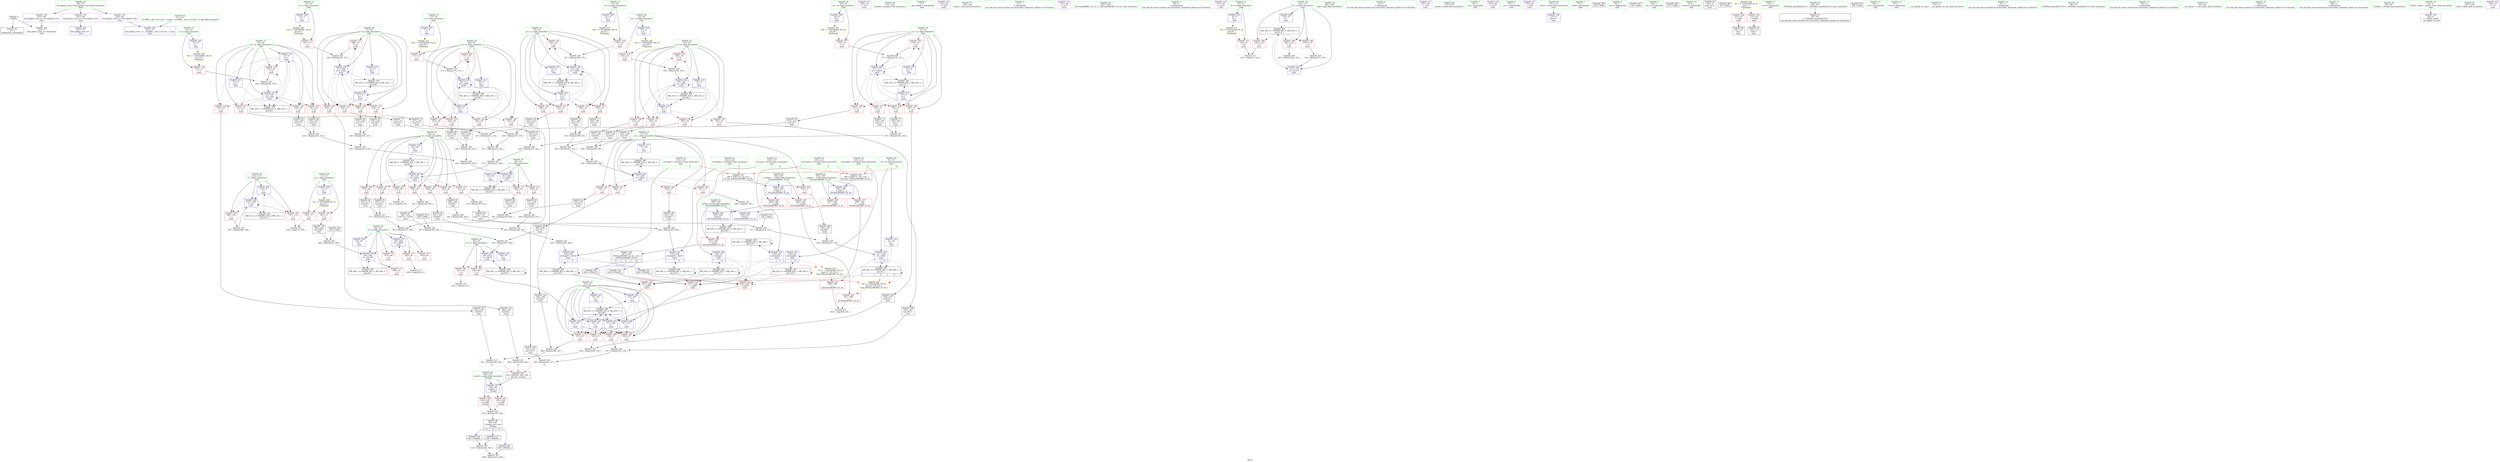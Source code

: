 digraph "SVFG" {
	label="SVFG";

	Node0x55db243ccba0 [shape=record,color=grey,label="{NodeID: 0\nNullPtr}"];
	Node0x55db243ccba0 -> Node0x55db243e85e0[style=solid];
	Node0x55db243ccba0 -> Node0x55db243f3e20[style=solid];
	Node0x55db243fc800 [shape=record,color=grey,label="{NodeID: 360\n282 = Binary(279, 281, )\n}"];
	Node0x55db243fc800 -> Node0x55db243fcb00[style=solid];
	Node0x55db243ea110 [shape=record,color=red,label="{NodeID: 194\n297\<--296\n\<--call68\nmain\n}"];
	Node0x55db243ea110 -> Node0x55db243f54e0[style=solid];
	Node0x55db243e6af0 [shape=record,color=purple,label="{NodeID: 111\n129\<--55\n\<--.str.1\nmain\n}"];
	Node0x55db243e5300 [shape=record,color=green,label="{NodeID: 28\n27\<--28\nyy\<--yy_field_insensitive\nGlob }"];
	Node0x55db243e5300 -> Node0x55db243ecfb0[style=solid];
	Node0x55db243e5300 -> Node0x55db243ed080[style=solid];
	Node0x55db243e5300 -> Node0x55db243ed150[style=solid];
	Node0x55db243e5300 -> Node0x55db243ed220[style=solid];
	Node0x55db243e5300 -> Node0x55db243ed2f0[style=solid];
	Node0x55db243e5300 -> Node0x55db243eb160[style=solid];
	Node0x55db243e5300 -> Node0x55db243f44a0[style=solid];
	Node0x55db243e5300 -> Node0x55db243f47e0[style=solid];
	Node0x55db243f1a10 [shape=record,color=black,label="{NodeID: 388\nMR_42V_2 = PHI(MR_42V_6, MR_42V_1, )\npts\{48 \}\n}"];
	Node0x55db243f1a10 -> Node0x55db243f4f30[style=dashed];
	Node0x55db243f1a10 -> Node0x55db243f51a0[style=dashed];
	Node0x55db243f1a10 -> Node0x55db243f54e0[style=dashed];
	Node0x55db243f1a10 -> Node0x55db243f5820[style=dashed];
	Node0x55db243f1a10 -> Node0x55db243f58f0[style=dashed];
	Node0x55db243ebb60 [shape=record,color=blue,label="{NodeID: 222\n49\<--45\nt1\<--\nGlob }"];
	Node0x55db243ebb60 -> Node0x55db243f1b00[style=dashed];
	Node0x55db243ed2f0 [shape=record,color=red,label="{NodeID: 139\n343\<--27\n\<--yy\nmain\n}"];
	Node0x55db243ed2f0 -> Node0x55db243e7490[style=solid];
	Node0x55db243e7d70 [shape=record,color=green,label="{NodeID: 56\n131\<--132\nfreopen\<--freopen_field_insensitive\n}"];
	Node0x55db243f9f80 [shape=record,color=grey,label="{NodeID: 333\n341 = Binary(336, 340, )\n|{<s0>13}}"];
	Node0x55db243f9f80:s0 -> Node0x55db2443c260[style=solid,color=red];
	Node0x55db243f51a0 [shape=record,color=blue,label="{NodeID: 250\n47\<--269\nt\<--\nmain\n}"];
	Node0x55db243f51a0 -> Node0x55db243ef2a0[style=dashed];
	Node0x55db243f51a0 -> Node0x55db243ef370[style=dashed];
	Node0x55db243f51a0 -> Node0x55db243ef440[style=dashed];
	Node0x55db243f51a0 -> Node0x55db243ef510[style=dashed];
	Node0x55db243f51a0 -> Node0x55db243f1a10[style=dashed];
	Node0x55db243ee9b0 [shape=record,color=red,label="{NodeID: 167\n273\<--40\n\<--b\nmain\n}"];
	Node0x55db243ee9b0 -> Node0x55db243e9b60[style=solid];
	Node0x55db243e95b0 [shape=record,color=black,label="{NodeID: 84\n232\<--231\nconv34\<--\nmain\n}"];
	Node0x55db243e95b0 -> Node0x55db243fbc00[style=solid];
	Node0x55db243cbeb0 [shape=record,color=green,label="{NodeID: 1\n7\<--1\n__dso_handle\<--dummyObj\nGlob }"];
	Node0x55db243fc980 [shape=record,color=grey,label="{NodeID: 361\n203 = Binary(197, 202, )\n}"];
	Node0x55db243fc980 -> Node0x55db243fc200[style=solid];
	Node0x55db243ea1e0 [shape=record,color=red,label="{NodeID: 195\n327\<--326\n\<--call85\nmain\n}"];
	Node0x55db243ea1e0 -> Node0x55db243f5820[style=solid];
	Node0x55db243e6bc0 [shape=record,color=purple,label="{NodeID: 112\n134\<--58\n\<--.str.2\nmain\n}"];
	Node0x55db243e5400 [shape=record,color=green,label="{NodeID: 29\n29\<--30\nzz\<--zz_field_insensitive\nGlob }"];
	Node0x55db243e5400 -> Node0x55db243ed3c0[style=solid];
	Node0x55db243e5400 -> Node0x55db243ed490[style=solid];
	Node0x55db243e5400 -> Node0x55db243ed560[style=solid];
	Node0x55db243e5400 -> Node0x55db243ed630[style=solid];
	Node0x55db243e5400 -> Node0x55db243ed700[style=solid];
	Node0x55db243e5400 -> Node0x55db243eb260[style=solid];
	Node0x55db243e5400 -> Node0x55db243f43d0[style=solid];
	Node0x55db243e5400 -> Node0x55db243f48b0[style=solid];
	Node0x55db243f1b00 [shape=record,color=black,label="{NodeID: 389\nMR_44V_2 = PHI(MR_44V_3, MR_44V_1, )\npts\{50 \}\n}"];
	Node0x55db243f1b00 -> Node0x55db243f55b0[style=dashed];
	Node0x55db243f1b00 -> Node0x55db243f1b00[style=dashed];
	Node0x55db243ebc60 [shape=record,color=blue,label="{NodeID: 223\n51\<--45\nt2\<--\nGlob }"];
	Node0x55db243ebc60 -> Node0x55db243f1bf0[style=dashed];
	Node0x55db243ed3c0 [shape=record,color=red,label="{NodeID: 140\n172\<--29\n\<--zz\nmain\n}"];
	Node0x55db243ed3c0 -> Node0x55db243f9c80[style=solid];
	Node0x55db243e7e70 [shape=record,color=green,label="{NodeID: 57\n139\<--140\nscanf\<--scanf_field_insensitive\n}"];
	Node0x55db243fa100 [shape=record,color=grey,label="{NodeID: 334\n320 = Binary(317, 319, )\n}"];
	Node0x55db243fa100 -> Node0x55db243f5680[style=solid];
	Node0x55db243f5270 [shape=record,color=blue,label="{NodeID: 251\n44\<--283\nd\<--sub59\nmain\n}"];
	Node0x55db243f5270 -> Node0x55db243eef60[style=dashed];
	Node0x55db243f5270 -> Node0x55db243ef030[style=dashed];
	Node0x55db243f5270 -> Node0x55db243ef100[style=dashed];
	Node0x55db243f5270 -> Node0x55db243f59c0[style=dashed];
	Node0x55db243eea80 [shape=record,color=red,label="{NodeID: 168\n275\<--40\n\<--b\nmain\n}"];
	Node0x55db243eea80 -> Node0x55db243e9c30[style=solid];
	Node0x55db243e9680 [shape=record,color=black,label="{NodeID: 85\n235\<--234\nconv36\<--\nmain\n}"];
	Node0x55db243e9680 -> Node0x55db243fa700[style=solid];
	Node0x55db243cd1c0 [shape=record,color=green,label="{NodeID: 2\n9\<--1\n\<--dummyObj\nCan only get source location for instruction, argument, global var or function.}"];
	Node0x55db243fcb00 [shape=record,color=grey,label="{NodeID: 362\n283 = Binary(277, 282, )\n}"];
	Node0x55db243fcb00 -> Node0x55db243f5270[style=solid];
	Node0x55db243ea2b0 [shape=record,color=red,label="{NodeID: 196\n410\<--390\n\<--retval\n_ZSt3maxIdERKT_S2_S2_\n}"];
	Node0x55db243ea2b0 -> Node0x55db243e6880[style=solid];
	Node0x55db243e6c90 [shape=record,color=purple,label="{NodeID: 113\n135\<--60\n\<--.str.3\nmain\n}"];
	Node0x55db243e5500 [shape=record,color=green,label="{NodeID: 30\n31\<--32\nxv\<--xv_field_insensitive\nGlob }"];
	Node0x55db243e5500 -> Node0x55db243ed7d0[style=solid];
	Node0x55db243e5500 -> Node0x55db243ed8a0[style=solid];
	Node0x55db243e5500 -> Node0x55db243ed970[style=solid];
	Node0x55db243e5500 -> Node0x55db243eda40[style=solid];
	Node0x55db243e5500 -> Node0x55db243edb10[style=solid];
	Node0x55db243e5500 -> Node0x55db243eb360[style=solid];
	Node0x55db243e5500 -> Node0x55db243f4300[style=solid];
	Node0x55db243e5500 -> Node0x55db243f4980[style=solid];
	Node0x55db243f1bf0 [shape=record,color=black,label="{NodeID: 390\nMR_46V_2 = PHI(MR_46V_3, MR_46V_1, )\npts\{52 \}\n|{|<s4>8|<s5>9}}"];
	Node0x55db243f1bf0 -> Node0x55db243ea040[style=dashed];
	Node0x55db243f1bf0 -> Node0x55db243ea110[style=dashed];
	Node0x55db243f1bf0 -> Node0x55db243f5680[style=dashed];
	Node0x55db243f1bf0 -> Node0x55db243f1bf0[style=dashed];
	Node0x55db243f1bf0:s4 -> Node0x55db244209c0[style=dashed,color=red];
	Node0x55db243f1bf0:s5 -> Node0x55db244209c0[style=dashed,color=red];
	Node0x55db243ebd60 [shape=record,color=blue,label="{NodeID: 224\n421\<--70\nllvm.global_ctors_0\<--\nGlob }"];
	Node0x55db243ed490 [shape=record,color=red,label="{NodeID: 141\n222\<--29\n\<--zz\nmain\n}"];
	Node0x55db243ed490 -> Node0x55db243e9340[style=solid];
	Node0x55db243e7f70 [shape=record,color=green,label="{NodeID: 58\n267\<--268\n_ZSt3maxIdERKT_S2_S2_\<--_ZSt3maxIdERKT_S2_S2__field_insensitive\n}"];
	Node0x55db243fa280 [shape=record,color=grey,label="{NodeID: 335\n317 = Binary(314, 316, )\n}"];
	Node0x55db243fa280 -> Node0x55db243fa100[style=solid];
	Node0x55db243f5340 [shape=record,color=blue,label="{NodeID: 252\n120\<--45\nref.tmp62\<--\nmain\n|{|<s2>9}}"];
	Node0x55db243f5340 -> Node0x55db243ea110[style=dashed];
	Node0x55db243f5340 -> Node0x55db24414050[style=dashed];
	Node0x55db243f5340:s2 -> Node0x55db24420aa0[style=dashed,color=red];
	Node0x55db243eeb50 [shape=record,color=red,label="{NodeID: 169\n289\<--40\n\<--b\nmain\n}"];
	Node0x55db243eeb50 -> Node0x55db243e9ea0[style=solid];
	Node0x55db243e9750 [shape=record,color=black,label="{NodeID: 86\n237\<--236\nconv37\<--\nmain\n}"];
	Node0x55db243e9750 -> Node0x55db243fa700[style=solid];
	Node0x55db243e39b0 [shape=record,color=green,label="{NodeID: 3\n38\<--1\n\<--dummyObj\nCan only get source location for instruction, argument, global var or function.}"];
	Node0x55db243fcc80 [shape=record,color=grey,label="{NodeID: 363\n220 = Binary(217, 219, )\n}"];
	Node0x55db243fcc80 -> Node0x55db243fce00[style=solid];
	Node0x55db243ea380 [shape=record,color=red,label="{NodeID: 197\n398\<--392\n\<--__a.addr\n_ZSt3maxIdERKT_S2_S2_\n}"];
	Node0x55db243ea380 -> Node0x55db243ea6c0[style=solid];
	Node0x55db243e6d60 [shape=record,color=purple,label="{NodeID: 114\n137\<--63\n\<--.str.4\nmain\n}"];
	Node0x55db243e5600 [shape=record,color=green,label="{NodeID: 31\n33\<--34\nyv\<--yv_field_insensitive\nGlob }"];
	Node0x55db243e5600 -> Node0x55db243edbe0[style=solid];
	Node0x55db243e5600 -> Node0x55db243edcb0[style=solid];
	Node0x55db243e5600 -> Node0x55db243edd80[style=solid];
	Node0x55db243e5600 -> Node0x55db243ede50[style=solid];
	Node0x55db243e5600 -> Node0x55db243edf20[style=solid];
	Node0x55db243e5600 -> Node0x55db243eb460[style=solid];
	Node0x55db243e5600 -> Node0x55db243f4230[style=solid];
	Node0x55db243e5600 -> Node0x55db243f4a50[style=solid];
	Node0x55db243f1ce0 [shape=record,color=black,label="{NodeID: 391\nMR_50V_3 = PHI(MR_50V_4, MR_50V_2, )\npts\{113 \}\n}"];
	Node0x55db243f1ce0 -> Node0x55db243efac0[style=dashed];
	Node0x55db243f1ce0 -> Node0x55db243efb90[style=dashed];
	Node0x55db243f1ce0 -> Node0x55db243efc60[style=dashed];
	Node0x55db243f1ce0 -> Node0x55db243f5a90[style=dashed];
	Node0x55db243ebe60 [shape=record,color=blue,label="{NodeID: 225\n422\<--71\nllvm.global_ctors_1\<--_GLOBAL__sub_I_Al.Cash_1_0.cpp\nGlob }"];
	Node0x55db243ed560 [shape=record,color=red,label="{NodeID: 142\n240\<--29\n\<--zz\nmain\n}"];
	Node0x55db243ed560 -> Node0x55db243e9820[style=solid];
	Node0x55db243e8070 [shape=record,color=green,label="{NodeID: 59\n305\<--306\nsqrt\<--sqrt_field_insensitive\n}"];
	Node0x55db243fa400 [shape=record,color=grey,label="{NodeID: 336\n357 = Binary(355, 356, )\n}"];
	Node0x55db243fa400 -> Node0x55db243fb180[style=solid];
	Node0x55db243f5410 [shape=record,color=blue,label="{NodeID: 253\n122\<--294\nref.tmp63\<--div67\nmain\n|{|<s2>9}}"];
	Node0x55db243f5410 -> Node0x55db243ea110[style=dashed];
	Node0x55db243f5410 -> Node0x55db24414550[style=dashed];
	Node0x55db243f5410:s2 -> Node0x55db244209c0[style=dashed,color=red];
	Node0x55db243eec20 [shape=record,color=red,label="{NodeID: 170\n300\<--40\n\<--b\nmain\n}"];
	Node0x55db243eec20 -> Node0x55db243fb300[style=solid];
	Node0x55db243e9820 [shape=record,color=black,label="{NodeID: 87\n241\<--240\nconv40\<--\nmain\n}"];
	Node0x55db243e9820 -> Node0x55db243f9800[style=solid];
	Node0x55db243cba80 [shape=record,color=green,label="{NodeID: 4\n45\<--1\n\<--dummyObj\nCan only get source location for instruction, argument, global var or function.}"];
	Node0x55db243fce00 [shape=record,color=grey,label="{NodeID: 364\n221 = Binary(215, 220, )\n}"];
	Node0x55db243fce00 -> Node0x55db243fa880[style=solid];
	Node0x55db243ea450 [shape=record,color=red,label="{NodeID: 198\n407\<--392\n\<--__a.addr\n_ZSt3maxIdERKT_S2_S2_\n}"];
	Node0x55db243ea450 -> Node0x55db243f5dd0[style=solid];
	Node0x55db243ebf90 [shape=record,color=purple,label="{NodeID: 115\n147\<--63\n\<--.str.4\nmain\n}"];
	Node0x55db243e5700 [shape=record,color=green,label="{NodeID: 32\n35\<--36\nzv\<--zv_field_insensitive\nGlob }"];
	Node0x55db243e5700 -> Node0x55db243edff0[style=solid];
	Node0x55db243e5700 -> Node0x55db243ee0c0[style=solid];
	Node0x55db243e5700 -> Node0x55db243ee190[style=solid];
	Node0x55db243e5700 -> Node0x55db243ee260[style=solid];
	Node0x55db243e5700 -> Node0x55db243ee330[style=solid];
	Node0x55db243e5700 -> Node0x55db243eb560[style=solid];
	Node0x55db243e5700 -> Node0x55db243f4160[style=solid];
	Node0x55db243e5700 -> Node0x55db243f4b20[style=solid];
	Node0x55db24413180 [shape=record,color=black,label="{NodeID: 392\nMR_52V_2 = PHI(MR_52V_4, MR_52V_1, )\npts\{115 \}\n}"];
	Node0x55db24413180 -> Node0x55db243f4640[style=dashed];
	Node0x55db243f3e20 [shape=record,color=blue, style = dotted,label="{NodeID: 226\n423\<--3\nllvm.global_ctors_2\<--dummyVal\nGlob }"];
	Node0x55db243ed630 [shape=record,color=red,label="{NodeID: 143\n242\<--29\n\<--zz\nmain\n}"];
	Node0x55db243ed630 -> Node0x55db243e98f0[style=solid];
	Node0x55db243e8170 [shape=record,color=green,label="{NodeID: 60\n372\<--373\nprintf\<--printf_field_insensitive\n}"];
	Node0x55db243fa580 [shape=record,color=grey,label="{NodeID: 337\n349 = Binary(344, 348, )\n|{<s0>14}}"];
	Node0x55db243fa580:s0 -> Node0x55db2443c260[style=solid,color=red];
	Node0x55db243f54e0 [shape=record,color=blue,label="{NodeID: 254\n47\<--297\nt\<--\nmain\n}"];
	Node0x55db243f54e0 -> Node0x55db243ef2a0[style=dashed];
	Node0x55db243f54e0 -> Node0x55db243ef370[style=dashed];
	Node0x55db243f54e0 -> Node0x55db243ef440[style=dashed];
	Node0x55db243f54e0 -> Node0x55db243ef510[style=dashed];
	Node0x55db243f54e0 -> Node0x55db243f1a10[style=dashed];
	Node0x55db243eecf0 [shape=record,color=red,label="{NodeID: 171\n312\<--40\n\<--b\nmain\n}"];
	Node0x55db243eecf0 -> Node0x55db243f9980[style=solid];
	Node0x55db243e98f0 [shape=record,color=black,label="{NodeID: 88\n243\<--242\nconv41\<--\nmain\n}"];
	Node0x55db243e98f0 -> Node0x55db243f9800[style=solid];
	Node0x55db243cbb10 [shape=record,color=green,label="{NodeID: 5\n53\<--1\n.str\<--dummyObj\nGlob }"];
	Node0x55db243fcf80 [shape=record,color=grey,label="{NodeID: 365\n202 = Binary(199, 201, )\n}"];
	Node0x55db243fcf80 -> Node0x55db243fc980[style=solid];
	Node0x55db243ea520 [shape=record,color=red,label="{NodeID: 199\n400\<--394\n\<--__b.addr\n_ZSt3maxIdERKT_S2_S2_\n}"];
	Node0x55db243ea520 -> Node0x55db243ea790[style=solid];
	Node0x55db243ec020 [shape=record,color=purple,label="{NodeID: 116\n161\<--65\n\<--.str.5\nmain\n}"];
	Node0x55db243e5800 [shape=record,color=green,label="{NodeID: 33\n37\<--39\na\<--a_field_insensitive\nGlob }"];
	Node0x55db243e5800 -> Node0x55db243ee400[style=solid];
	Node0x55db243e5800 -> Node0x55db243ee4d0[style=solid];
	Node0x55db243e5800 -> Node0x55db243ee5a0[style=solid];
	Node0x55db243e5800 -> Node0x55db243ee670[style=solid];
	Node0x55db243e5800 -> Node0x55db243ee740[style=solid];
	Node0x55db243e5800 -> Node0x55db243eb660[style=solid];
	Node0x55db243e5800 -> Node0x55db243f4cc0[style=solid];
	Node0x55db24413650 [shape=record,color=black,label="{NodeID: 393\nMR_54V_2 = PHI(MR_54V_5, MR_54V_1, )\npts\{117 \}\n}"];
	Node0x55db24413650 -> Node0x55db243ea110[style=dashed];
	Node0x55db24413650 -> Node0x55db243ea1e0[style=dashed];
	Node0x55db24413650 -> Node0x55db243f5000[style=dashed];
	Node0x55db24413650 -> Node0x55db24413650[style=dashed];
	Node0x55db243f3ef0 [shape=record,color=blue,label="{NodeID: 227\n100\<--99\nx.addr\<--x\n_Z3sqrd\n}"];
	Node0x55db243f3ef0 -> Node0x55db243ef920[style=dashed];
	Node0x55db243f3ef0 -> Node0x55db243ef9f0[style=dashed];
	Node0x55db243ed700 [shape=record,color=red,label="{NodeID: 144\n352\<--29\n\<--zz\nmain\n}"];
	Node0x55db243ed700 -> Node0x55db243e7630[style=solid];
	Node0x55db243e8270 [shape=record,color=green,label="{NodeID: 61\n390\<--391\nretval\<--retval_field_insensitive\n_ZSt3maxIdERKT_S2_S2_\n}"];
	Node0x55db243e8270 -> Node0x55db243ea2b0[style=solid];
	Node0x55db243e8270 -> Node0x55db243f5d00[style=solid];
	Node0x55db243e8270 -> Node0x55db243f5dd0[style=solid];
	Node0x55db243fa700 [shape=record,color=grey,label="{NodeID: 338\n238 = Binary(235, 237, )\n}"];
	Node0x55db243fa700 -> Node0x55db243fc080[style=solid];
	Node0x55db243f55b0 [shape=record,color=blue,label="{NodeID: 255\n49\<--310\nt1\<--div75\nmain\n}"];
	Node0x55db243f55b0 -> Node0x55db243ef5e0[style=dashed];
	Node0x55db243f55b0 -> Node0x55db243ef6b0[style=dashed];
	Node0x55db243f55b0 -> Node0x55db243f1b00[style=dashed];
	Node0x55db243eedc0 [shape=record,color=red,label="{NodeID: 172\n256\<--42\n\<--c\nmain\n}"];
	Node0x55db243eedc0 -> Node0x55db243e99c0[style=solid];
	Node0x55db243e99c0 [shape=record,color=black,label="{NodeID: 89\n257\<--256\nconv48\<--\nmain\n}"];
	Node0x55db243e99c0 -> Node0x55db243fad00[style=solid];
	Node0x55db243e4220 [shape=record,color=green,label="{NodeID: 6\n55\<--1\n.str.1\<--dummyObj\nGlob }"];
	Node0x55db243fd100 [shape=record,color=grey,label="{NodeID: 366\n181 = Binary(180, 179, )\n}"];
	Node0x55db243fd100 -> Node0x55db243f4a50[style=solid];
	Node0x55db243ea5f0 [shape=record,color=red,label="{NodeID: 200\n404\<--394\n\<--__b.addr\n_ZSt3maxIdERKT_S2_S2_\n}"];
	Node0x55db243ea5f0 -> Node0x55db243f5d00[style=solid];
	Node0x55db243ec0b0 [shape=record,color=purple,label="{NodeID: 117\n370\<--67\n\<--.str.6\nmain\n}"];
	Node0x55db243e5900 [shape=record,color=green,label="{NodeID: 34\n40\<--41\nb\<--b_field_insensitive\nGlob }"];
	Node0x55db243e5900 -> Node0x55db243ee810[style=solid];
	Node0x55db243e5900 -> Node0x55db243ee8e0[style=solid];
	Node0x55db243e5900 -> Node0x55db243ee9b0[style=solid];
	Node0x55db243e5900 -> Node0x55db243eea80[style=solid];
	Node0x55db243e5900 -> Node0x55db243eeb50[style=solid];
	Node0x55db243e5900 -> Node0x55db243eec20[style=solid];
	Node0x55db243e5900 -> Node0x55db243eecf0[style=solid];
	Node0x55db243e5900 -> Node0x55db243eb760[style=solid];
	Node0x55db243e5900 -> Node0x55db243f4d90[style=solid];
	Node0x55db24413b50 [shape=record,color=black,label="{NodeID: 394\nMR_56V_2 = PHI(MR_56V_5, MR_56V_1, )\npts\{119 \}\n}"];
	Node0x55db24413b50 -> Node0x55db243ea110[style=dashed];
	Node0x55db24413b50 -> Node0x55db243ea1e0[style=dashed];
	Node0x55db24413b50 -> Node0x55db243f50d0[style=dashed];
	Node0x55db24413b50 -> Node0x55db24413b50[style=dashed];
	Node0x55db243f3fc0 [shape=record,color=blue,label="{NodeID: 228\n110\<--9\nretval\<--\nmain\n}"];
	Node0x55db243ed7d0 [shape=record,color=red,label="{NodeID: 145\n176\<--31\n\<--xv\nmain\n}"];
	Node0x55db243ed7d0 -> Node0x55db243fd400[style=solid];
	Node0x55db243e8340 [shape=record,color=green,label="{NodeID: 62\n392\<--393\n__a.addr\<--__a.addr_field_insensitive\n_ZSt3maxIdERKT_S2_S2_\n}"];
	Node0x55db243e8340 -> Node0x55db243ea380[style=solid];
	Node0x55db243e8340 -> Node0x55db243ea450[style=solid];
	Node0x55db243e8340 -> Node0x55db243f5b60[style=solid];
	Node0x55db243fa880 [shape=record,color=grey,label="{NodeID: 339\n227 = Binary(221, 226, )\n}"];
	Node0x55db243fa880 -> Node0x55db243f4d90[style=solid];
	Node0x55db243f5680 [shape=record,color=blue,label="{NodeID: 256\n51\<--320\nt2\<--div81\nmain\n|{|<s2>12}}"];
	Node0x55db243f5680 -> Node0x55db243ea1e0[style=dashed];
	Node0x55db243f5680 -> Node0x55db243f1bf0[style=dashed];
	Node0x55db243f5680:s2 -> Node0x55db244209c0[style=dashed,color=red];
	Node0x55db243eee90 [shape=record,color=red,label="{NodeID: 173\n280\<--42\n\<--c\nmain\n}"];
	Node0x55db243eee90 -> Node0x55db243e9dd0[style=solid];
	Node0x55db243e9a90 [shape=record,color=black,label="{NodeID: 90\n261\<--260\nconv49\<--\nmain\n}"];
	Node0x55db243e9a90 -> Node0x55db243fba80[style=solid];
	Node0x55db243e42b0 [shape=record,color=green,label="{NodeID: 7\n57\<--1\nstdin\<--dummyObj\nGlob }"];
	Node0x55db243fd280 [shape=record,color=grey,label="{NodeID: 367\n197 = Binary(194, 196, )\n}"];
	Node0x55db243fd280 -> Node0x55db243fc980[style=solid];
	Node0x55db243ea6c0 [shape=record,color=red,label="{NodeID: 201\n399\<--398\n\<--\n_ZSt3maxIdERKT_S2_S2_\n}"];
	Node0x55db243ea6c0 -> Node0x55db243fe000[style=solid];
	Node0x55db243ec180 [shape=record,color=purple,label="{NodeID: 118\n421\<--69\nllvm.global_ctors_0\<--llvm.global_ctors\nGlob }"];
	Node0x55db243ec180 -> Node0x55db243ebd60[style=solid];
	Node0x55db243e5a00 [shape=record,color=green,label="{NodeID: 35\n42\<--43\nc\<--c_field_insensitive\nGlob }"];
	Node0x55db243e5a00 -> Node0x55db243eedc0[style=solid];
	Node0x55db243e5a00 -> Node0x55db243eee90[style=solid];
	Node0x55db243e5a00 -> Node0x55db243eb860[style=solid];
	Node0x55db243e5a00 -> Node0x55db243f4e60[style=solid];
	Node0x55db24414050 [shape=record,color=black,label="{NodeID: 395\nMR_58V_2 = PHI(MR_58V_3, MR_58V_1, )\npts\{121 \}\n}"];
	Node0x55db24414050 -> Node0x55db243ea040[style=dashed];
	Node0x55db24414050 -> Node0x55db243ea1e0[style=dashed];
	Node0x55db24414050 -> Node0x55db243f5340[style=dashed];
	Node0x55db24414050 -> Node0x55db24414050[style=dashed];
	Node0x55db243f4090 [shape=record,color=blue,label="{NodeID: 229\n112\<--9\nit\<--\nmain\n}"];
	Node0x55db243f4090 -> Node0x55db243f1ce0[style=dashed];
	Node0x55db243ed8a0 [shape=record,color=red,label="{NodeID: 146\n193\<--31\n\<--xv\nmain\n}"];
	Node0x55db243ed8a0 -> Node0x55db243e8b20[style=solid];
	Node0x55db243e8410 [shape=record,color=green,label="{NodeID: 63\n394\<--395\n__b.addr\<--__b.addr_field_insensitive\n_ZSt3maxIdERKT_S2_S2_\n}"];
	Node0x55db243e8410 -> Node0x55db243ea520[style=solid];
	Node0x55db243e8410 -> Node0x55db243ea5f0[style=solid];
	Node0x55db243e8410 -> Node0x55db243f5c30[style=solid];
	Node0x55db2443acd0 [shape=record,color=black,label="{NodeID: 506\n162 = PHI()\n}"];
	Node0x55db243faa00 [shape=record,color=grey,label="{NodeID: 340\n226 = Binary(223, 225, )\n}"];
	Node0x55db243faa00 -> Node0x55db243fa880[style=solid];
	Node0x55db243f5750 [shape=record,color=blue,label="{NodeID: 257\n124\<--45\nref.tmp84\<--\nmain\n|{|<s2>12}}"];
	Node0x55db243f5750 -> Node0x55db243ea1e0[style=dashed];
	Node0x55db243f5750 -> Node0x55db24414a50[style=dashed];
	Node0x55db243f5750:s2 -> Node0x55db24420aa0[style=dashed,color=red];
	Node0x55db243eef60 [shape=record,color=red,label="{NodeID: 174\n285\<--44\n\<--d\nmain\n}"];
	Node0x55db243eef60 -> Node0x55db243fe180[style=solid];
	Node0x55db243e9b60 [shape=record,color=black,label="{NodeID: 91\n274\<--273\nconv53\<--\nmain\n}"];
	Node0x55db243e9b60 -> Node0x55db243fc380[style=solid];
	Node0x55db243e4340 [shape=record,color=green,label="{NodeID: 8\n58\<--1\n.str.2\<--dummyObj\nGlob }"];
	Node0x55db243fd400 [shape=record,color=grey,label="{NodeID: 368\n177 = Binary(176, 175, )\n}"];
	Node0x55db243fd400 -> Node0x55db243f4980[style=solid];
	Node0x55db243ea790 [shape=record,color=red,label="{NodeID: 202\n401\<--400\n\<--\n_ZSt3maxIdERKT_S2_S2_\n}"];
	Node0x55db243ea790 -> Node0x55db243fe000[style=solid];
	Node0x55db243ec250 [shape=record,color=purple,label="{NodeID: 119\n422\<--69\nllvm.global_ctors_1\<--llvm.global_ctors\nGlob }"];
	Node0x55db243ec250 -> Node0x55db243ebe60[style=solid];
	Node0x55db243e5b00 [shape=record,color=green,label="{NodeID: 36\n44\<--46\nd\<--d_field_insensitive\nGlob }"];
	Node0x55db243e5b00 -> Node0x55db243eef60[style=solid];
	Node0x55db243e5b00 -> Node0x55db243ef030[style=solid];
	Node0x55db243e5b00 -> Node0x55db243ef100[style=solid];
	Node0x55db243e5b00 -> Node0x55db243ef1d0[style=solid];
	Node0x55db243e5b00 -> Node0x55db243eb960[style=solid];
	Node0x55db243e5b00 -> Node0x55db243f5270[style=solid];
	Node0x55db243e5b00 -> Node0x55db243f59c0[style=solid];
	Node0x55db24414550 [shape=record,color=black,label="{NodeID: 396\nMR_60V_2 = PHI(MR_60V_3, MR_60V_1, )\npts\{123 \}\n}"];
	Node0x55db24414550 -> Node0x55db243ea040[style=dashed];
	Node0x55db24414550 -> Node0x55db243ea1e0[style=dashed];
	Node0x55db24414550 -> Node0x55db243f5410[style=dashed];
	Node0x55db24414550 -> Node0x55db24414550[style=dashed];
	Node0x55db243f4160 [shape=record,color=blue,label="{NodeID: 230\n35\<--9\nzv\<--\nmain\n}"];
	Node0x55db243f4160 -> Node0x55db243edff0[style=dashed];
	Node0x55db243f4160 -> Node0x55db243ee0c0[style=dashed];
	Node0x55db243f4160 -> Node0x55db243ee190[style=dashed];
	Node0x55db243f4160 -> Node0x55db243ee260[style=dashed];
	Node0x55db243f4160 -> Node0x55db243ee330[style=dashed];
	Node0x55db243f4160 -> Node0x55db243f4b20[style=dashed];
	Node0x55db243f4160 -> Node0x55db2440e040[style=dashed];
	Node0x55db243ed970 [shape=record,color=red,label="{NodeID: 147\n195\<--31\n\<--xv\nmain\n}"];
	Node0x55db243ed970 -> Node0x55db243e8bf0[style=solid];
	Node0x55db243e84e0 [shape=record,color=green,label="{NodeID: 64\n71\<--417\n_GLOBAL__sub_I_Al.Cash_1_0.cpp\<--_GLOBAL__sub_I_Al.Cash_1_0.cpp_field_insensitive\n}"];
	Node0x55db243e84e0 -> Node0x55db243ebe60[style=solid];
	Node0x55db2443add0 [shape=record,color=black,label="{NodeID: 507\n138 = PHI()\n}"];
	Node0x55db243fab80 [shape=record,color=grey,label="{NodeID: 341\n310 = Binary(307, 309, )\n}"];
	Node0x55db243fab80 -> Node0x55db243f55b0[style=solid];
	Node0x55db243f5820 [shape=record,color=blue,label="{NodeID: 258\n47\<--327\nt\<--\nmain\n}"];
	Node0x55db243f5820 -> Node0x55db243ef2a0[style=dashed];
	Node0x55db243f5820 -> Node0x55db243ef370[style=dashed];
	Node0x55db243f5820 -> Node0x55db243ef440[style=dashed];
	Node0x55db243f5820 -> Node0x55db243ef510[style=dashed];
	Node0x55db243f5820 -> Node0x55db243f1a10[style=dashed];
	Node0x55db243ef030 [shape=record,color=red,label="{NodeID: 175\n303\<--44\n\<--d\nmain\n}"];
	Node0x55db243e9c30 [shape=record,color=black,label="{NodeID: 92\n276\<--275\nconv54\<--\nmain\n}"];
	Node0x55db243e9c30 -> Node0x55db243fc380[style=solid];
	Node0x55db243e43d0 [shape=record,color=green,label="{NodeID: 9\n60\<--1\n.str.3\<--dummyObj\nGlob }"];
	Node0x55db243fd580 [shape=record,color=grey,label="{NodeID: 369\n291 = Binary(259, 290, )\n}"];
	Node0x55db243fd580 -> Node0x55db243fb600[style=solid];
	Node0x55db243ea860 [shape=record,color=blue,label="{NodeID: 203\n8\<--9\ntt\<--\nGlob }"];
	Node0x55db243ea860 -> Node0x55db2441e670[style=dashed];
	Node0x55db243ec350 [shape=record,color=purple,label="{NodeID: 120\n423\<--69\nllvm.global_ctors_2\<--llvm.global_ctors\nGlob }"];
	Node0x55db243ec350 -> Node0x55db243f3e20[style=solid];
	Node0x55db243e5c00 [shape=record,color=green,label="{NodeID: 37\n47\<--48\nt\<--t_field_insensitive\nGlob }"];
	Node0x55db243e5c00 -> Node0x55db243ef2a0[style=solid];
	Node0x55db243e5c00 -> Node0x55db243ef370[style=solid];
	Node0x55db243e5c00 -> Node0x55db243ef440[style=solid];
	Node0x55db243e5c00 -> Node0x55db243ef510[style=solid];
	Node0x55db243e5c00 -> Node0x55db243eba60[style=solid];
	Node0x55db243e5c00 -> Node0x55db243f4f30[style=solid];
	Node0x55db243e5c00 -> Node0x55db243f51a0[style=solid];
	Node0x55db243e5c00 -> Node0x55db243f54e0[style=solid];
	Node0x55db243e5c00 -> Node0x55db243f5820[style=solid];
	Node0x55db243e5c00 -> Node0x55db243f58f0[style=solid];
	Node0x55db24414a50 [shape=record,color=black,label="{NodeID: 397\nMR_62V_2 = PHI(MR_62V_3, MR_62V_1, )\npts\{125 \}\n}"];
	Node0x55db24414a50 -> Node0x55db243ea040[style=dashed];
	Node0x55db24414a50 -> Node0x55db243ea110[style=dashed];
	Node0x55db24414a50 -> Node0x55db243f5750[style=dashed];
	Node0x55db24414a50 -> Node0x55db24414a50[style=dashed];
	Node0x55db243f4230 [shape=record,color=blue,label="{NodeID: 231\n33\<--9\nyv\<--\nmain\n}"];
	Node0x55db243f4230 -> Node0x55db243edbe0[style=dashed];
	Node0x55db243f4230 -> Node0x55db243edcb0[style=dashed];
	Node0x55db243f4230 -> Node0x55db243edd80[style=dashed];
	Node0x55db243f4230 -> Node0x55db243ede50[style=dashed];
	Node0x55db243f4230 -> Node0x55db243edf20[style=dashed];
	Node0x55db243f4230 -> Node0x55db243f4a50[style=dashed];
	Node0x55db243f4230 -> Node0x55db2440db40[style=dashed];
	Node0x55db243eda40 [shape=record,color=red,label="{NodeID: 148\n213\<--31\n\<--xv\nmain\n}"];
	Node0x55db243eda40 -> Node0x55db243e90d0[style=solid];
	Node0x55db243e85e0 [shape=record,color=black,label="{NodeID: 65\n2\<--3\ndummyVal\<--dummyVal\n}"];
	Node0x55db2443aed0 [shape=record,color=black,label="{NodeID: 508\n371 = PHI()\n}"];
	Node0x55db243fad00 [shape=record,color=grey,label="{NodeID: 342\n258 = Binary(259, 257, )\n}"];
	Node0x55db243fad00 -> Node0x55db243fba80[style=solid];
	Node0x55db243f58f0 [shape=record,color=blue,label="{NodeID: 259\n47\<--330\nt\<--\nmain\n}"];
	Node0x55db243f58f0 -> Node0x55db243ef2a0[style=dashed];
	Node0x55db243f58f0 -> Node0x55db243ef370[style=dashed];
	Node0x55db243f58f0 -> Node0x55db243ef440[style=dashed];
	Node0x55db243f58f0 -> Node0x55db243ef510[style=dashed];
	Node0x55db243f58f0 -> Node0x55db243f1a10[style=dashed];
	Node0x55db243ef100 [shape=record,color=red,label="{NodeID: 176\n315\<--44\n\<--d\nmain\n}"];
	Node0x55db243e9d00 [shape=record,color=black,label="{NodeID: 93\n279\<--278\nconv56\<--\nmain\n}"];
	Node0x55db243e9d00 -> Node0x55db243fc800[style=solid];
	Node0x55db243e4460 [shape=record,color=green,label="{NodeID: 10\n62\<--1\nstdout\<--dummyObj\nGlob }"];
	Node0x55db243fd700 [shape=record,color=grey,label="{NodeID: 370\n189 = Binary(188, 190, )\n}"];
	Node0x55db243fd700 -> Node0x55db243f4bf0[style=solid];
	Node0x55db243ea960 [shape=record,color=blue,label="{NodeID: 204\n11\<--9\nn\<--\nGlob }"];
	Node0x55db243ea960 -> Node0x55db2441e750[style=dashed];
	Node0x55db243ec450 [shape=record,color=red,label="{NodeID: 121\n144\<--8\n\<--tt\nmain\n}"];
	Node0x55db243ec450 -> Node0x55db243fd880[style=solid];
	Node0x55db243e5d00 [shape=record,color=green,label="{NodeID: 38\n49\<--50\nt1\<--t1_field_insensitive\nGlob }"];
	Node0x55db243e5d00 -> Node0x55db243ef5e0[style=solid];
	Node0x55db243e5d00 -> Node0x55db243ef6b0[style=solid];
	Node0x55db243e5d00 -> Node0x55db243ebb60[style=solid];
	Node0x55db243e5d00 -> Node0x55db243f55b0[style=solid];
	Node0x55db24414f50 [shape=record,color=black,label="{NodeID: 398\nMR_64V_3 = PHI(MR_64V_4, MR_64V_2, )\npts\{391 \}\n}"];
	Node0x55db24414f50 -> Node0x55db243ea2b0[style=dashed];
	Node0x55db243f4300 [shape=record,color=blue,label="{NodeID: 232\n31\<--9\nxv\<--\nmain\n}"];
	Node0x55db243f4300 -> Node0x55db243ed7d0[style=dashed];
	Node0x55db243f4300 -> Node0x55db243ed8a0[style=dashed];
	Node0x55db243f4300 -> Node0x55db243ed970[style=dashed];
	Node0x55db243f4300 -> Node0x55db243eda40[style=dashed];
	Node0x55db243f4300 -> Node0x55db243edb10[style=dashed];
	Node0x55db243f4300 -> Node0x55db243f4980[style=dashed];
	Node0x55db243f4300 -> Node0x55db2440d640[style=dashed];
	Node0x55db243edb10 [shape=record,color=red,label="{NodeID: 149\n337\<--31\n\<--xv\nmain\n}"];
	Node0x55db243edb10 -> Node0x55db243e73c0[style=solid];
	Node0x55db243e86e0 [shape=record,color=black,label="{NodeID: 66\n109\<--9\nmain_ret\<--\nmain\n}"];
	Node0x55db2443afd0 [shape=record,color=black,label="{NodeID: 509\n81 = PHI()\n}"];
	Node0x55db2441db50 [shape=record,color=yellow,style=double,label="{NodeID: 426\n4V_1 = ENCHI(MR_4V_0)\npts\{1 \}\nFun[main]}"];
	Node0x55db2441db50 -> Node0x55db243ef780[style=dashed];
	Node0x55db2441db50 -> Node0x55db243ef850[style=dashed];
	Node0x55db243fae80 [shape=record,color=grey,label="{NodeID: 343\n364 = Binary(361, 363, )\n}"];
	Node0x55db243fae80 -> Node0x55db243f59c0[style=solid];
	Node0x55db243f59c0 [shape=record,color=blue,label="{NodeID: 260\n44\<--364\nd\<--div109\nmain\n}"];
	Node0x55db243f59c0 -> Node0x55db243ef1d0[style=dashed];
	Node0x55db243f59c0 -> Node0x55db243f1920[style=dashed];
	Node0x55db243ef1d0 [shape=record,color=red,label="{NodeID: 177\n368\<--44\n\<--d\nmain\n}"];
	Node0x55db243e9dd0 [shape=record,color=black,label="{NodeID: 94\n281\<--280\nconv57\<--\nmain\n}"];
	Node0x55db243e9dd0 -> Node0x55db243fc800[style=solid];
	Node0x55db243e44f0 [shape=record,color=green,label="{NodeID: 11\n63\<--1\n.str.4\<--dummyObj\nGlob }"];
	Node0x55db243fd880 [shape=record,color=grey,label="{NodeID: 371\n145 = cmp(143, 144, )\n}"];
	Node0x55db243eaa60 [shape=record,color=blue,label="{NodeID: 205\n13\<--9\nx\<--\nGlob }"];
	Node0x55db243eaa60 -> Node0x55db2441e830[style=dashed];
	Node0x55db243ec520 [shape=record,color=red,label="{NodeID: 122\n158\<--11\n\<--n\nmain\n}"];
	Node0x55db243ec520 -> Node0x55db243fda00[style=solid];
	Node0x55db243e5e00 [shape=record,color=green,label="{NodeID: 39\n51\<--52\nt2\<--t2_field_insensitive\nGlob |{|<s2>12}}"];
	Node0x55db243e5e00 -> Node0x55db243ebc60[style=solid];
	Node0x55db243e5e00 -> Node0x55db243f5680[style=solid];
	Node0x55db243e5e00:s2 -> Node0x55db2443c0a0[style=solid,color=red];
	Node0x55db243f43d0 [shape=record,color=blue,label="{NodeID: 233\n29\<--9\nzz\<--\nmain\n}"];
	Node0x55db243f43d0 -> Node0x55db243ed3c0[style=dashed];
	Node0x55db243f43d0 -> Node0x55db243ed490[style=dashed];
	Node0x55db243f43d0 -> Node0x55db243ed560[style=dashed];
	Node0x55db243f43d0 -> Node0x55db243ed630[style=dashed];
	Node0x55db243f43d0 -> Node0x55db243ed700[style=dashed];
	Node0x55db243f43d0 -> Node0x55db243f48b0[style=dashed];
	Node0x55db243f43d0 -> Node0x55db2440d140[style=dashed];
	Node0x55db243edbe0 [shape=record,color=red,label="{NodeID: 150\n180\<--33\n\<--yv\nmain\n}"];
	Node0x55db243edbe0 -> Node0x55db243fd100[style=solid];
	Node0x55db243e87b0 [shape=record,color=black,label="{NodeID: 67\n82\<--83\n\<--_ZNSt8ios_base4InitD1Ev\nCan only get source location for instruction, argument, global var or function.}"];
	Node0x55db2443b0d0 [shape=record,color=black,label="{NodeID: 510\n148 = PHI()\n}"];
	Node0x55db2441e670 [shape=record,color=yellow,style=double,label="{NodeID: 427\n6V_1 = ENCHI(MR_6V_0)\npts\{10 \}\nFun[main]}"];
	Node0x55db2441e670 -> Node0x55db243ec450[style=dashed];
	Node0x55db243fb000 [shape=record,color=grey,label="{NodeID: 344\n307 = Binary(302, 304, )\n}"];
	Node0x55db243fb000 -> Node0x55db243fab80[style=solid];
	Node0x55db243f5a90 [shape=record,color=blue,label="{NodeID: 261\n112\<--376\nit\<--inc113\nmain\n}"];
	Node0x55db243f5a90 -> Node0x55db243f1ce0[style=dashed];
	Node0x55db243ef2a0 [shape=record,color=red,label="{NodeID: 178\n339\<--47\n\<--t\nmain\n}"];
	Node0x55db243ef2a0 -> Node0x55db243f9380[style=solid];
	Node0x55db243e9ea0 [shape=record,color=black,label="{NodeID: 95\n290\<--289\nconv64\<--\nmain\n}"];
	Node0x55db243e9ea0 -> Node0x55db243fd580[style=solid];
	Node0x55db243e4580 [shape=record,color=green,label="{NodeID: 12\n65\<--1\n.str.5\<--dummyObj\nGlob }"];
	Node0x55db243fda00 [shape=record,color=grey,label="{NodeID: 372\n159 = cmp(157, 158, )\n}"];
	Node0x55db243eab60 [shape=record,color=blue,label="{NodeID: 206\n15\<--9\ny\<--\nGlob }"];
	Node0x55db243eab60 -> Node0x55db2441e910[style=dashed];
	Node0x55db243ec5f0 [shape=record,color=red,label="{NodeID: 123\n362\<--11\n\<--n\nmain\n}"];
	Node0x55db243ec5f0 -> Node0x55db243e67b0[style=solid];
	Node0x55db243e5f00 [shape=record,color=green,label="{NodeID: 40\n69\<--73\nllvm.global_ctors\<--llvm.global_ctors_field_insensitive\nGlob }"];
	Node0x55db243e5f00 -> Node0x55db243ec180[style=solid];
	Node0x55db243e5f00 -> Node0x55db243ec250[style=solid];
	Node0x55db243e5f00 -> Node0x55db243ec350[style=solid];
	Node0x55db243f44a0 [shape=record,color=blue,label="{NodeID: 234\n27\<--9\nyy\<--\nmain\n}"];
	Node0x55db243f44a0 -> Node0x55db243ecfb0[style=dashed];
	Node0x55db243f44a0 -> Node0x55db243ed080[style=dashed];
	Node0x55db243f44a0 -> Node0x55db243ed150[style=dashed];
	Node0x55db243f44a0 -> Node0x55db243ed220[style=dashed];
	Node0x55db243f44a0 -> Node0x55db243ed2f0[style=dashed];
	Node0x55db243f44a0 -> Node0x55db243f47e0[style=dashed];
	Node0x55db243f44a0 -> Node0x55db243c8170[style=dashed];
	Node0x55db243edcb0 [shape=record,color=red,label="{NodeID: 151\n198\<--33\n\<--yv\nmain\n}"];
	Node0x55db243edcb0 -> Node0x55db243e8cc0[style=solid];
	Node0x55db243e88b0 [shape=record,color=black,label="{NodeID: 68\n98\<--105\n_Z3sqrd_ret\<--mul\n_Z3sqrd\n|{<s0>13|<s1>14|<s2>15}}"];
	Node0x55db243e88b0:s0 -> Node0x55db2443b900[style=solid,color=blue];
	Node0x55db243e88b0:s1 -> Node0x55db2443ba40[style=solid,color=blue];
	Node0x55db243e88b0:s2 -> Node0x55db2443bb80[style=solid,color=blue];
	Node0x55db2443b1d0 [shape=record,color=black,label="{NodeID: 511\n296 = PHI(387, )\n}"];
	Node0x55db2443b1d0 -> Node0x55db243ea110[style=solid];
	Node0x55db2441e750 [shape=record,color=yellow,style=double,label="{NodeID: 428\n8V_1 = ENCHI(MR_8V_0)\npts\{12 \}\nFun[main]}"];
	Node0x55db2441e750 -> Node0x55db243ec520[style=dashed];
	Node0x55db2441e750 -> Node0x55db243ec5f0[style=dashed];
	Node0x55db243fb180 [shape=record,color=grey,label="{NodeID: 345\n358 = Binary(353, 357, )\n|{<s0>15}}"];
	Node0x55db243fb180:s0 -> Node0x55db2443c260[style=solid,color=red];
	Node0x55db243f5b60 [shape=record,color=blue,label="{NodeID: 262\n392\<--388\n__a.addr\<--__a\n_ZSt3maxIdERKT_S2_S2_\n}"];
	Node0x55db243f5b60 -> Node0x55db243ea380[style=dashed];
	Node0x55db243f5b60 -> Node0x55db243ea450[style=dashed];
	Node0x55db243ef370 [shape=record,color=red,label="{NodeID: 179\n347\<--47\n\<--t\nmain\n}"];
	Node0x55db243ef370 -> Node0x55db243f9500[style=solid];
	Node0x55db243e6ee0 [shape=record,color=black,label="{NodeID: 96\n293\<--292\nconv66\<--\nmain\n}"];
	Node0x55db243e6ee0 -> Node0x55db243fb600[style=solid];
	Node0x55db243e4610 [shape=record,color=green,label="{NodeID: 13\n67\<--1\n.str.6\<--dummyObj\nGlob }"];
	Node0x55db243fdb80 [shape=record,color=grey,label="{NodeID: 373\n248 = cmp(247, 38, )\n}"];
	Node0x55db243eac60 [shape=record,color=blue,label="{NodeID: 207\n17\<--9\nz\<--\nGlob }"];
	Node0x55db243eac60 -> Node0x55db2441e9f0[style=dashed];
	Node0x55db243ec6c0 [shape=record,color=red,label="{NodeID: 124\n163\<--13\n\<--x\nmain\n}"];
	Node0x55db243ec6c0 -> Node0x55db243f9680[style=solid];
	Node0x55db243e6000 [shape=record,color=green,label="{NodeID: 41\n74\<--75\n__cxx_global_var_init\<--__cxx_global_var_init_field_insensitive\n}"];
	Node0x55db243f4570 [shape=record,color=blue,label="{NodeID: 235\n25\<--9\nxx\<--\nmain\n}"];
	Node0x55db243f4570 -> Node0x55db243ecba0[style=dashed];
	Node0x55db243f4570 -> Node0x55db243ecc70[style=dashed];
	Node0x55db243f4570 -> Node0x55db243ecd40[style=dashed];
	Node0x55db243f4570 -> Node0x55db243ece10[style=dashed];
	Node0x55db243f4570 -> Node0x55db243ecee0[style=dashed];
	Node0x55db243f4570 -> Node0x55db243f4710[style=dashed];
	Node0x55db243f4570 -> Node0x55db243c7c70[style=dashed];
	Node0x55db243edd80 [shape=record,color=red,label="{NodeID: 152\n200\<--33\n\<--yv\nmain\n}"];
	Node0x55db243edd80 -> Node0x55db243e8d90[style=solid];
	Node0x55db243e8980 [shape=record,color=black,label="{NodeID: 69\n130\<--127\ncall\<--\nmain\n}"];
	Node0x55db2443b550 [shape=record,color=black,label="{NodeID: 512\n304 = PHI()\n}"];
	Node0x55db2443b550 -> Node0x55db243fb000[style=solid];
	Node0x55db2441e830 [shape=record,color=yellow,style=double,label="{NodeID: 429\n10V_1 = ENCHI(MR_10V_0)\npts\{14 \}\nFun[main]}"];
	Node0x55db2441e830 -> Node0x55db243ec6c0[style=dashed];
	Node0x55db243fb300 [shape=record,color=grey,label="{NodeID: 346\n301 = Binary(38, 300, )\n}"];
	Node0x55db243fb300 -> Node0x55db243e6fb0[style=solid];
	Node0x55db243f5c30 [shape=record,color=blue,label="{NodeID: 263\n394\<--389\n__b.addr\<--__b\n_ZSt3maxIdERKT_S2_S2_\n}"];
	Node0x55db243f5c30 -> Node0x55db243ea520[style=dashed];
	Node0x55db243f5c30 -> Node0x55db243ea5f0[style=dashed];
	Node0x55db243ef440 [shape=record,color=red,label="{NodeID: 180\n356\<--47\n\<--t\nmain\n}"];
	Node0x55db243ef440 -> Node0x55db243fa400[style=solid];
	Node0x55db243e6fb0 [shape=record,color=black,label="{NodeID: 97\n302\<--301\nconv71\<--sub70\nmain\n}"];
	Node0x55db243e6fb0 -> Node0x55db243fb000[style=solid];
	Node0x55db243e46e0 [shape=record,color=green,label="{NodeID: 14\n70\<--1\n\<--dummyObj\nCan only get source location for instruction, argument, global var or function.}"];
	Node0x55db243fdd00 [shape=record,color=grey,label="{NodeID: 374\n323 = cmp(322, 45, )\n}"];
	Node0x55db243ead60 [shape=record,color=blue,label="{NodeID: 208\n19\<--9\nvx\<--\nGlob }"];
	Node0x55db243ead60 -> Node0x55db2441ead0[style=dashed];
	Node0x55db243ec790 [shape=record,color=red,label="{NodeID: 125\n167\<--15\n\<--y\nmain\n}"];
	Node0x55db243ec790 -> Node0x55db243f9e00[style=solid];
	Node0x55db243e6100 [shape=record,color=green,label="{NodeID: 42\n78\<--79\n_ZNSt8ios_base4InitC1Ev\<--_ZNSt8ios_base4InitC1Ev_field_insensitive\n}"];
	Node0x55db243f4640 [shape=record,color=blue,label="{NodeID: 236\n114\<--9\ni\<--\nmain\n}"];
	Node0x55db243f4640 -> Node0x55db243efd30[style=dashed];
	Node0x55db243f4640 -> Node0x55db243e9f70[style=dashed];
	Node0x55db243f4640 -> Node0x55db243f4bf0[style=dashed];
	Node0x55db243f4640 -> Node0x55db24413180[style=dashed];
	Node0x55db243ede50 [shape=record,color=red,label="{NodeID: 153\n218\<--33\n\<--yv\nmain\n}"];
	Node0x55db243ede50 -> Node0x55db243e9270[style=solid];
	Node0x55db243e8a50 [shape=record,color=black,label="{NodeID: 70\n136\<--133\ncall1\<--\nmain\n}"];
	Node0x55db2443b620 [shape=record,color=black,label="{NodeID: 513\n316 = PHI()\n}"];
	Node0x55db2443b620 -> Node0x55db243fa280[style=solid];
	Node0x55db2441e910 [shape=record,color=yellow,style=double,label="{NodeID: 430\n12V_1 = ENCHI(MR_12V_0)\npts\{16 \}\nFun[main]}"];
	Node0x55db2441e910 -> Node0x55db243ec790[style=dashed];
	Node0x55db243fb480 [shape=record,color=grey,label="{NodeID: 347\n360 = Binary(351, 359, )\n}"];
	Node0x55db243f5d00 [shape=record,color=blue,label="{NodeID: 264\n390\<--404\nretval\<--\n_ZSt3maxIdERKT_S2_S2_\n}"];
	Node0x55db243f5d00 -> Node0x55db24414f50[style=dashed];
	Node0x55db243ef510 [shape=record,color=red,label="{NodeID: 181\n369\<--47\n\<--t\nmain\n}"];
	Node0x55db243e7080 [shape=record,color=black,label="{NodeID: 98\n309\<--308\nconv74\<--\nmain\n}"];
	Node0x55db243e7080 -> Node0x55db243fab80[style=solid];
	Node0x55db243e47b0 [shape=record,color=green,label="{NodeID: 15\n190\<--1\n\<--dummyObj\nCan only get source location for instruction, argument, global var or function.}"];
	Node0x55db244209c0 [shape=record,color=yellow,style=double,label="{NodeID: 458\n70V_1 = ENCHI(MR_70V_0)\npts\{52 119 123 \}\nFun[_ZSt3maxIdERKT_S2_S2_]}"];
	Node0x55db244209c0 -> Node0x55db243ea790[style=dashed];
	Node0x55db243fde80 [shape=record,color=grey,label="{NodeID: 375\n251 = cmp(250, 38, )\n}"];
	Node0x55db243eae60 [shape=record,color=blue,label="{NodeID: 209\n21\<--9\nvy\<--\nGlob }"];
	Node0x55db243eae60 -> Node0x55db2441ebb0[style=dashed];
	Node0x55db243ec860 [shape=record,color=red,label="{NodeID: 126\n171\<--17\n\<--z\nmain\n}"];
	Node0x55db243ec860 -> Node0x55db243f9c80[style=solid];
	Node0x55db243e6200 [shape=record,color=green,label="{NodeID: 43\n84\<--85\n__cxa_atexit\<--__cxa_atexit_field_insensitive\n}"];
	Node0x55db243f4710 [shape=record,color=blue,label="{NodeID: 237\n25\<--165\nxx\<--add\nmain\n}"];
	Node0x55db243f4710 -> Node0x55db243ecba0[style=dashed];
	Node0x55db243f4710 -> Node0x55db243ecc70[style=dashed];
	Node0x55db243f4710 -> Node0x55db243ecd40[style=dashed];
	Node0x55db243f4710 -> Node0x55db243ece10[style=dashed];
	Node0x55db243f4710 -> Node0x55db243ecee0[style=dashed];
	Node0x55db243f4710 -> Node0x55db243f4710[style=dashed];
	Node0x55db243f4710 -> Node0x55db243c7c70[style=dashed];
	Node0x55db243edf20 [shape=record,color=red,label="{NodeID: 154\n345\<--33\n\<--yv\nmain\n}"];
	Node0x55db243edf20 -> Node0x55db243e7560[style=solid];
	Node0x55db243e8b20 [shape=record,color=black,label="{NodeID: 71\n194\<--193\nconv\<--\nmain\n}"];
	Node0x55db243e8b20 -> Node0x55db243fd280[style=solid];
	Node0x55db2443b6f0 [shape=record,color=black,label="{NodeID: 514\n326 = PHI(387, )\n}"];
	Node0x55db2443b6f0 -> Node0x55db243ea1e0[style=solid];
	Node0x55db2441e9f0 [shape=record,color=yellow,style=double,label="{NodeID: 431\n14V_1 = ENCHI(MR_14V_0)\npts\{18 \}\nFun[main]}"];
	Node0x55db2441e9f0 -> Node0x55db243ec860[style=dashed];
	Node0x55db243fb600 [shape=record,color=grey,label="{NodeID: 348\n294 = Binary(291, 293, )\n}"];
	Node0x55db243fb600 -> Node0x55db243f5410[style=solid];
	Node0x55db243f5dd0 [shape=record,color=blue,label="{NodeID: 265\n390\<--407\nretval\<--\n_ZSt3maxIdERKT_S2_S2_\n}"];
	Node0x55db243f5dd0 -> Node0x55db24414f50[style=dashed];
	Node0x55db243ef5e0 [shape=record,color=red,label="{NodeID: 182\n322\<--49\n\<--t1\nmain\n}"];
	Node0x55db243ef5e0 -> Node0x55db243fdd00[style=solid];
	Node0x55db243e7150 [shape=record,color=black,label="{NodeID: 99\n314\<--313\nconv77\<--sub76\nmain\n}"];
	Node0x55db243e7150 -> Node0x55db243fa280[style=solid];
	Node0x55db243e4880 [shape=record,color=green,label="{NodeID: 16\n259\<--1\n\<--dummyObj\nCan only get source location for instruction, argument, global var or function.}"];
	Node0x55db24420aa0 [shape=record,color=yellow,style=double,label="{NodeID: 459\n72V_1 = ENCHI(MR_72V_0)\npts\{117 121 125 \}\nFun[_ZSt3maxIdERKT_S2_S2_]}"];
	Node0x55db24420aa0 -> Node0x55db243ea6c0[style=dashed];
	Node0x55db243fe000 [shape=record,color=grey,label="{NodeID: 376\n402 = cmp(399, 401, )\n}"];
	Node0x55db243eaf60 [shape=record,color=blue,label="{NodeID: 210\n23\<--9\nvz\<--\nGlob }"];
	Node0x55db243eaf60 -> Node0x55db2441ec90[style=dashed];
	Node0x55db243ec930 [shape=record,color=red,label="{NodeID: 127\n175\<--19\n\<--vx\nmain\n}"];
	Node0x55db243ec930 -> Node0x55db243fd400[style=solid];
	Node0x55db243e6300 [shape=record,color=green,label="{NodeID: 44\n83\<--89\n_ZNSt8ios_base4InitD1Ev\<--_ZNSt8ios_base4InitD1Ev_field_insensitive\n}"];
	Node0x55db243e6300 -> Node0x55db243e87b0[style=solid];
	Node0x55db243f47e0 [shape=record,color=blue,label="{NodeID: 238\n27\<--169\nyy\<--add8\nmain\n}"];
	Node0x55db243f47e0 -> Node0x55db243ecfb0[style=dashed];
	Node0x55db243f47e0 -> Node0x55db243ed080[style=dashed];
	Node0x55db243f47e0 -> Node0x55db243ed150[style=dashed];
	Node0x55db243f47e0 -> Node0x55db243ed220[style=dashed];
	Node0x55db243f47e0 -> Node0x55db243ed2f0[style=dashed];
	Node0x55db243f47e0 -> Node0x55db243f47e0[style=dashed];
	Node0x55db243f47e0 -> Node0x55db243c8170[style=dashed];
	Node0x55db243edff0 [shape=record,color=red,label="{NodeID: 155\n184\<--35\n\<--zv\nmain\n}"];
	Node0x55db243edff0 -> Node0x55db243fbd80[style=solid];
	Node0x55db243e8bf0 [shape=record,color=black,label="{NodeID: 72\n196\<--195\nconv13\<--\nmain\n}"];
	Node0x55db243e8bf0 -> Node0x55db243fd280[style=solid];
	Node0x55db2443b7c0 [shape=record,color=black,label="{NodeID: 515\n266 = PHI(387, )\n}"];
	Node0x55db2443b7c0 -> Node0x55db243ea040[style=solid];
	Node0x55db2441ead0 [shape=record,color=yellow,style=double,label="{NodeID: 432\n16V_1 = ENCHI(MR_16V_0)\npts\{20 \}\nFun[main]}"];
	Node0x55db2441ead0 -> Node0x55db243ec930[style=dashed];
	Node0x55db243fb780 [shape=record,color=grey,label="{NodeID: 349\n367 = Binary(366, 190, )\n}"];
	Node0x55db243ef6b0 [shape=record,color=red,label="{NodeID: 183\n330\<--49\n\<--t1\nmain\n}"];
	Node0x55db243ef6b0 -> Node0x55db243f58f0[style=solid];
	Node0x55db243e7220 [shape=record,color=black,label="{NodeID: 100\n319\<--318\nconv80\<--\nmain\n}"];
	Node0x55db243e7220 -> Node0x55db243fa100[style=solid];
	Node0x55db243e4950 [shape=record,color=green,label="{NodeID: 17\n264\<--1\n\<--dummyObj\nCan only get source location for instruction, argument, global var or function.}"];
	Node0x55db243fe180 [shape=record,color=grey,label="{NodeID: 377\n286 = cmp(285, 45, )\n}"];
	Node0x55db243eb060 [shape=record,color=blue,label="{NodeID: 211\n25\<--9\nxx\<--\nGlob }"];
	Node0x55db243eb060 -> Node0x55db243c7c70[style=dashed];
	Node0x55db243eca00 [shape=record,color=red,label="{NodeID: 128\n179\<--21\n\<--vy\nmain\n}"];
	Node0x55db243eca00 -> Node0x55db243fd100[style=solid];
	Node0x55db243e6400 [shape=record,color=green,label="{NodeID: 45\n96\<--97\n_Z3sqrd\<--_Z3sqrd_field_insensitive\n}"];
	Node0x55db243f48b0 [shape=record,color=blue,label="{NodeID: 239\n29\<--173\nzz\<--add9\nmain\n}"];
	Node0x55db243f48b0 -> Node0x55db243ed3c0[style=dashed];
	Node0x55db243f48b0 -> Node0x55db243ed490[style=dashed];
	Node0x55db243f48b0 -> Node0x55db243ed560[style=dashed];
	Node0x55db243f48b0 -> Node0x55db243ed630[style=dashed];
	Node0x55db243f48b0 -> Node0x55db243ed700[style=dashed];
	Node0x55db243f48b0 -> Node0x55db243f48b0[style=dashed];
	Node0x55db243f48b0 -> Node0x55db2440d140[style=dashed];
	Node0x55db243ee0c0 [shape=record,color=red,label="{NodeID: 156\n204\<--35\n\<--zv\nmain\n}"];
	Node0x55db243ee0c0 -> Node0x55db243e8e60[style=solid];
	Node0x55db243e8cc0 [shape=record,color=black,label="{NodeID: 73\n199\<--198\nconv14\<--\nmain\n}"];
	Node0x55db243e8cc0 -> Node0x55db243fcf80[style=solid];
	Node0x55db2443b900 [shape=record,color=black,label="{NodeID: 516\n342 = PHI(98, )\n}"];
	Node0x55db2443b900 -> Node0x55db243f9b00[style=solid];
	Node0x55db2441ebb0 [shape=record,color=yellow,style=double,label="{NodeID: 433\n18V_1 = ENCHI(MR_18V_0)\npts\{22 \}\nFun[main]}"];
	Node0x55db2441ebb0 -> Node0x55db243eca00[style=dashed];
	Node0x55db243fb900 [shape=record,color=grey,label="{NodeID: 350\n376 = Binary(375, 190, )\n}"];
	Node0x55db243fb900 -> Node0x55db243f5a90[style=solid];
	Node0x55db243ef780 [shape=record,color=red,label="{NodeID: 184\n127\<--57\n\<--stdin\nmain\n}"];
	Node0x55db243ef780 -> Node0x55db243e8980[style=solid];
	Node0x55db243e72f0 [shape=record,color=black,label="{NodeID: 101\n336\<--335\nconv90\<--\nmain\n}"];
	Node0x55db243e72f0 -> Node0x55db243f9f80[style=solid];
	Node0x55db243e4a20 [shape=record,color=green,label="{NodeID: 18\n4\<--6\n_ZStL8__ioinit\<--_ZStL8__ioinit_field_insensitive\nGlob }"];
	Node0x55db243e4a20 -> Node0x55db243e6950[style=solid];
	Node0x55db243c7c70 [shape=record,color=black,label="{NodeID: 378\nMR_22V_2 = PHI(MR_22V_4, MR_22V_1, )\npts\{26 \}\n}"];
	Node0x55db243c7c70 -> Node0x55db243f4570[style=dashed];
	Node0x55db243eb160 [shape=record,color=blue,label="{NodeID: 212\n27\<--9\nyy\<--\nGlob }"];
	Node0x55db243eb160 -> Node0x55db243c8170[style=dashed];
	Node0x55db243ecad0 [shape=record,color=red,label="{NodeID: 129\n183\<--23\n\<--vz\nmain\n}"];
	Node0x55db243ecad0 -> Node0x55db243fbd80[style=solid];
	Node0x55db243e6500 [shape=record,color=green,label="{NodeID: 46\n100\<--101\nx.addr\<--x.addr_field_insensitive\n_Z3sqrd\n}"];
	Node0x55db243e6500 -> Node0x55db243ef920[style=solid];
	Node0x55db243e6500 -> Node0x55db243ef9f0[style=solid];
	Node0x55db243e6500 -> Node0x55db243f3ef0[style=solid];
	Node0x55db243f9080 [shape=record,color=grey,label="{NodeID: 323\n105 = Binary(103, 104, )\n}"];
	Node0x55db243f9080 -> Node0x55db243e88b0[style=solid];
	Node0x55db243f4980 [shape=record,color=blue,label="{NodeID: 240\n31\<--177\nxv\<--add10\nmain\n}"];
	Node0x55db243f4980 -> Node0x55db243ed7d0[style=dashed];
	Node0x55db243f4980 -> Node0x55db243ed8a0[style=dashed];
	Node0x55db243f4980 -> Node0x55db243ed970[style=dashed];
	Node0x55db243f4980 -> Node0x55db243eda40[style=dashed];
	Node0x55db243f4980 -> Node0x55db243edb10[style=dashed];
	Node0x55db243f4980 -> Node0x55db243f4980[style=dashed];
	Node0x55db243f4980 -> Node0x55db2440d640[style=dashed];
	Node0x55db243ee190 [shape=record,color=red,label="{NodeID: 157\n206\<--35\n\<--zv\nmain\n}"];
	Node0x55db243ee190 -> Node0x55db243e8f30[style=solid];
	Node0x55db243e8d90 [shape=record,color=black,label="{NodeID: 74\n201\<--200\nconv15\<--\nmain\n}"];
	Node0x55db243e8d90 -> Node0x55db243fcf80[style=solid];
	Node0x55db2443ba40 [shape=record,color=black,label="{NodeID: 517\n350 = PHI(98, )\n}"];
	Node0x55db2443ba40 -> Node0x55db243f9b00[style=solid];
	Node0x55db2441ec90 [shape=record,color=yellow,style=double,label="{NodeID: 434\n20V_1 = ENCHI(MR_20V_0)\npts\{24 \}\nFun[main]}"];
	Node0x55db2441ec90 -> Node0x55db243ecad0[style=dashed];
	Node0x55db243fba80 [shape=record,color=grey,label="{NodeID: 351\n262 = Binary(258, 261, )\n}"];
	Node0x55db243fba80 -> Node0x55db243fbf00[style=solid];
	Node0x55db243ef850 [shape=record,color=red,label="{NodeID: 185\n133\<--62\n\<--stdout\nmain\n}"];
	Node0x55db243ef850 -> Node0x55db243e8a50[style=solid];
	Node0x55db243e73c0 [shape=record,color=black,label="{NodeID: 102\n338\<--337\nconv91\<--\nmain\n}"];
	Node0x55db243e73c0 -> Node0x55db243f9380[style=solid];
	Node0x55db243e4af0 [shape=record,color=green,label="{NodeID: 19\n8\<--10\ntt\<--tt_field_insensitive\nGlob }"];
	Node0x55db243e4af0 -> Node0x55db243ec450[style=solid];
	Node0x55db243e4af0 -> Node0x55db243ea860[style=solid];
	Node0x55db243c8170 [shape=record,color=black,label="{NodeID: 379\nMR_24V_2 = PHI(MR_24V_4, MR_24V_1, )\npts\{28 \}\n}"];
	Node0x55db243c8170 -> Node0x55db243f44a0[style=dashed];
	Node0x55db243eb260 [shape=record,color=blue,label="{NodeID: 213\n29\<--9\nzz\<--\nGlob }"];
	Node0x55db243eb260 -> Node0x55db2440d140[style=dashed];
	Node0x55db243ecba0 [shape=record,color=red,label="{NodeID: 130\n164\<--25\n\<--xx\nmain\n}"];
	Node0x55db243ecba0 -> Node0x55db243f9680[style=solid];
	Node0x55db243e65d0 [shape=record,color=green,label="{NodeID: 47\n107\<--108\nmain\<--main_field_insensitive\n}"];
	Node0x55db243f9200 [shape=record,color=grey,label="{NodeID: 324\n245 = Binary(239, 244, )\n}"];
	Node0x55db243f9200 -> Node0x55db243f4e60[style=solid];
	Node0x55db243f4a50 [shape=record,color=blue,label="{NodeID: 241\n33\<--181\nyv\<--add11\nmain\n}"];
	Node0x55db243f4a50 -> Node0x55db243edbe0[style=dashed];
	Node0x55db243f4a50 -> Node0x55db243edcb0[style=dashed];
	Node0x55db243f4a50 -> Node0x55db243edd80[style=dashed];
	Node0x55db243f4a50 -> Node0x55db243ede50[style=dashed];
	Node0x55db243f4a50 -> Node0x55db243edf20[style=dashed];
	Node0x55db243f4a50 -> Node0x55db243f4a50[style=dashed];
	Node0x55db243f4a50 -> Node0x55db2440db40[style=dashed];
	Node0x55db243ee260 [shape=record,color=red,label="{NodeID: 158\n224\<--35\n\<--zv\nmain\n}"];
	Node0x55db243ee260 -> Node0x55db243e9410[style=solid];
	Node0x55db243e8e60 [shape=record,color=black,label="{NodeID: 75\n205\<--204\nconv18\<--\nmain\n}"];
	Node0x55db243e8e60 -> Node0x55db243fc500[style=solid];
	Node0x55db2443bb80 [shape=record,color=black,label="{NodeID: 518\n359 = PHI(98, )\n}"];
	Node0x55db2443bb80 -> Node0x55db243fb480[style=solid];
	Node0x55db243fbc00 [shape=record,color=grey,label="{NodeID: 352\n233 = Binary(230, 232, )\n}"];
	Node0x55db243fbc00 -> Node0x55db243fc080[style=solid];
	Node0x55db243ef920 [shape=record,color=red,label="{NodeID: 186\n103\<--100\n\<--x.addr\n_Z3sqrd\n}"];
	Node0x55db243ef920 -> Node0x55db243f9080[style=solid];
	Node0x55db243e7490 [shape=record,color=black,label="{NodeID: 103\n344\<--343\nconv95\<--\nmain\n}"];
	Node0x55db243e7490 -> Node0x55db243fa580[style=solid];
	Node0x55db243e4bc0 [shape=record,color=green,label="{NodeID: 20\n11\<--12\nn\<--n_field_insensitive\nGlob }"];
	Node0x55db243e4bc0 -> Node0x55db243ec520[style=solid];
	Node0x55db243e4bc0 -> Node0x55db243ec5f0[style=solid];
	Node0x55db243e4bc0 -> Node0x55db243ea960[style=solid];
	Node0x55db2440d140 [shape=record,color=black,label="{NodeID: 380\nMR_26V_2 = PHI(MR_26V_4, MR_26V_1, )\npts\{30 \}\n}"];
	Node0x55db2440d140 -> Node0x55db243f43d0[style=dashed];
	Node0x55db243eb360 [shape=record,color=blue,label="{NodeID: 214\n31\<--9\nxv\<--\nGlob }"];
	Node0x55db243eb360 -> Node0x55db2440d640[style=dashed];
	Node0x55db243ecc70 [shape=record,color=red,label="{NodeID: 131\n211\<--25\n\<--xx\nmain\n}"];
	Node0x55db243ecc70 -> Node0x55db243e9000[style=solid];
	Node0x55db243e76f0 [shape=record,color=green,label="{NodeID: 48\n110\<--111\nretval\<--retval_field_insensitive\nmain\n}"];
	Node0x55db243e76f0 -> Node0x55db243f3fc0[style=solid];
	Node0x55db243f9380 [shape=record,color=grey,label="{NodeID: 325\n340 = Binary(338, 339, )\n}"];
	Node0x55db243f9380 -> Node0x55db243f9f80[style=solid];
	Node0x55db243f4b20 [shape=record,color=blue,label="{NodeID: 242\n35\<--185\nzv\<--add12\nmain\n}"];
	Node0x55db243f4b20 -> Node0x55db243edff0[style=dashed];
	Node0x55db243f4b20 -> Node0x55db243ee0c0[style=dashed];
	Node0x55db243f4b20 -> Node0x55db243ee190[style=dashed];
	Node0x55db243f4b20 -> Node0x55db243ee260[style=dashed];
	Node0x55db243f4b20 -> Node0x55db243ee330[style=dashed];
	Node0x55db243f4b20 -> Node0x55db243f4b20[style=dashed];
	Node0x55db243f4b20 -> Node0x55db2440e040[style=dashed];
	Node0x55db243ee330 [shape=record,color=red,label="{NodeID: 159\n354\<--35\n\<--zv\nmain\n}"];
	Node0x55db243ee330 -> Node0x55db243e66e0[style=solid];
	Node0x55db243e8f30 [shape=record,color=black,label="{NodeID: 76\n207\<--206\nconv19\<--\nmain\n}"];
	Node0x55db243e8f30 -> Node0x55db243fc500[style=solid];
	Node0x55db2443bcc0 [shape=record,color=black,label="{NodeID: 519\n361 = PHI()\n}"];
	Node0x55db2443bcc0 -> Node0x55db243fae80[style=solid];
	Node0x55db243fbd80 [shape=record,color=grey,label="{NodeID: 353\n185 = Binary(184, 183, )\n}"];
	Node0x55db243fbd80 -> Node0x55db243f4b20[style=solid];
	Node0x55db243ef9f0 [shape=record,color=red,label="{NodeID: 187\n104\<--100\n\<--x.addr\n_Z3sqrd\n}"];
	Node0x55db243ef9f0 -> Node0x55db243f9080[style=solid];
	Node0x55db243e7560 [shape=record,color=black,label="{NodeID: 104\n346\<--345\nconv96\<--\nmain\n}"];
	Node0x55db243e7560 -> Node0x55db243f9500[style=solid];
	Node0x55db243e4c90 [shape=record,color=green,label="{NodeID: 21\n13\<--14\nx\<--x_field_insensitive\nGlob }"];
	Node0x55db243e4c90 -> Node0x55db243ec6c0[style=solid];
	Node0x55db243e4c90 -> Node0x55db243eaa60[style=solid];
	Node0x55db2440d640 [shape=record,color=black,label="{NodeID: 381\nMR_28V_2 = PHI(MR_28V_4, MR_28V_1, )\npts\{32 \}\n}"];
	Node0x55db2440d640 -> Node0x55db243f4300[style=dashed];
	Node0x55db243eb460 [shape=record,color=blue,label="{NodeID: 215\n33\<--9\nyv\<--\nGlob }"];
	Node0x55db243eb460 -> Node0x55db2440db40[style=dashed];
	Node0x55db243ecd40 [shape=record,color=red,label="{NodeID: 132\n229\<--25\n\<--xx\nmain\n}"];
	Node0x55db243ecd40 -> Node0x55db243e94e0[style=solid];
	Node0x55db243e77c0 [shape=record,color=green,label="{NodeID: 49\n112\<--113\nit\<--it_field_insensitive\nmain\n}"];
	Node0x55db243e77c0 -> Node0x55db243efac0[style=solid];
	Node0x55db243e77c0 -> Node0x55db243efb90[style=solid];
	Node0x55db243e77c0 -> Node0x55db243efc60[style=solid];
	Node0x55db243e77c0 -> Node0x55db243f4090[style=solid];
	Node0x55db243e77c0 -> Node0x55db243f5a90[style=solid];
	Node0x55db243f9500 [shape=record,color=grey,label="{NodeID: 326\n348 = Binary(346, 347, )\n}"];
	Node0x55db243f9500 -> Node0x55db243fa580[style=solid];
	Node0x55db243f4bf0 [shape=record,color=blue,label="{NodeID: 243\n114\<--189\ni\<--inc\nmain\n}"];
	Node0x55db243f4bf0 -> Node0x55db243efd30[style=dashed];
	Node0x55db243f4bf0 -> Node0x55db243e9f70[style=dashed];
	Node0x55db243f4bf0 -> Node0x55db243f4bf0[style=dashed];
	Node0x55db243f4bf0 -> Node0x55db24413180[style=dashed];
	Node0x55db243ee400 [shape=record,color=red,label="{NodeID: 160\n247\<--37\n\<--a\nmain\n}"];
	Node0x55db243ee400 -> Node0x55db243fdb80[style=solid];
	Node0x55db243e9000 [shape=record,color=black,label="{NodeID: 77\n212\<--211\nconv22\<--\nmain\n}"];
	Node0x55db243e9000 -> Node0x55db243fc680[style=solid];
	Node0x55db2443bd90 [shape=record,color=black,label="{NodeID: 520\n388 = PHI(116, 120, 124, )\n0th arg _ZSt3maxIdERKT_S2_S2_ }"];
	Node0x55db2443bd90 -> Node0x55db243f5b60[style=solid];
	Node0x55db243fbf00 [shape=record,color=grey,label="{NodeID: 354\n263 = Binary(262, 264, )\n}"];
	Node0x55db243fbf00 -> Node0x55db243f50d0[style=solid];
	Node0x55db243efac0 [shape=record,color=red,label="{NodeID: 188\n143\<--112\n\<--it\nmain\n}"];
	Node0x55db243efac0 -> Node0x55db243fd880[style=solid];
	Node0x55db243e7630 [shape=record,color=black,label="{NodeID: 105\n353\<--352\nconv101\<--\nmain\n}"];
	Node0x55db243e7630 -> Node0x55db243fb180[style=solid];
	Node0x55db243e4d60 [shape=record,color=green,label="{NodeID: 22\n15\<--16\ny\<--y_field_insensitive\nGlob }"];
	Node0x55db243e4d60 -> Node0x55db243ec790[style=solid];
	Node0x55db243e4d60 -> Node0x55db243eab60[style=solid];
	Node0x55db2440db40 [shape=record,color=black,label="{NodeID: 382\nMR_30V_2 = PHI(MR_30V_4, MR_30V_1, )\npts\{34 \}\n}"];
	Node0x55db2440db40 -> Node0x55db243f4230[style=dashed];
	Node0x55db243eb560 [shape=record,color=blue,label="{NodeID: 216\n35\<--9\nzv\<--\nGlob }"];
	Node0x55db243eb560 -> Node0x55db2440e040[style=dashed];
	Node0x55db243ece10 [shape=record,color=red,label="{NodeID: 133\n231\<--25\n\<--xx\nmain\n}"];
	Node0x55db243ece10 -> Node0x55db243e95b0[style=solid];
	Node0x55db243e7890 [shape=record,color=green,label="{NodeID: 50\n114\<--115\ni\<--i_field_insensitive\nmain\n}"];
	Node0x55db243e7890 -> Node0x55db243efd30[style=solid];
	Node0x55db243e7890 -> Node0x55db243e9f70[style=solid];
	Node0x55db243e7890 -> Node0x55db243f4640[style=solid];
	Node0x55db243e7890 -> Node0x55db243f4bf0[style=solid];
	Node0x55db243f9680 [shape=record,color=grey,label="{NodeID: 327\n165 = Binary(164, 163, )\n}"];
	Node0x55db243f9680 -> Node0x55db243f4710[style=solid];
	Node0x55db243f4cc0 [shape=record,color=blue,label="{NodeID: 244\n37\<--209\na\<--add21\nmain\n}"];
	Node0x55db243f4cc0 -> Node0x55db243ee400[style=dashed];
	Node0x55db243f4cc0 -> Node0x55db243ee4d0[style=dashed];
	Node0x55db243f4cc0 -> Node0x55db243ee5a0[style=dashed];
	Node0x55db243f4cc0 -> Node0x55db243ee670[style=dashed];
	Node0x55db243f4cc0 -> Node0x55db243ee740[style=dashed];
	Node0x55db243f4cc0 -> Node0x55db243f0210[style=dashed];
	Node0x55db243ee4d0 [shape=record,color=red,label="{NodeID: 161\n278\<--37\n\<--a\nmain\n}"];
	Node0x55db243ee4d0 -> Node0x55db243e9d00[style=solid];
	Node0x55db243e90d0 [shape=record,color=black,label="{NodeID: 78\n214\<--213\nconv23\<--\nmain\n}"];
	Node0x55db243e90d0 -> Node0x55db243fc680[style=solid];
	Node0x55db2443c0a0 [shape=record,color=black,label="{NodeID: 521\n389 = PHI(118, 122, 51, )\n1st arg _ZSt3maxIdERKT_S2_S2_ }"];
	Node0x55db2443c0a0 -> Node0x55db243f5c30[style=solid];
	Node0x55db243fc080 [shape=record,color=grey,label="{NodeID: 355\n239 = Binary(233, 238, )\n}"];
	Node0x55db243fc080 -> Node0x55db243f9200[style=solid];
	Node0x55db243efb90 [shape=record,color=red,label="{NodeID: 189\n366\<--112\n\<--it\nmain\n}"];
	Node0x55db243efb90 -> Node0x55db243fb780[style=solid];
	Node0x55db243e66e0 [shape=record,color=black,label="{NodeID: 106\n355\<--354\nconv102\<--\nmain\n}"];
	Node0x55db243e66e0 -> Node0x55db243fa400[style=solid];
	Node0x55db243e4e30 [shape=record,color=green,label="{NodeID: 23\n17\<--18\nz\<--z_field_insensitive\nGlob }"];
	Node0x55db243e4e30 -> Node0x55db243ec860[style=solid];
	Node0x55db243e4e30 -> Node0x55db243eac60[style=solid];
	Node0x55db2440e040 [shape=record,color=black,label="{NodeID: 383\nMR_32V_2 = PHI(MR_32V_4, MR_32V_1, )\npts\{36 \}\n}"];
	Node0x55db2440e040 -> Node0x55db243f4160[style=dashed];
	Node0x55db243eb660 [shape=record,color=blue,label="{NodeID: 217\n37\<--38\na\<--\nGlob }"];
	Node0x55db243eb660 -> Node0x55db243f0210[style=dashed];
	Node0x55db243ecee0 [shape=record,color=red,label="{NodeID: 134\n335\<--25\n\<--xx\nmain\n}"];
	Node0x55db243ecee0 -> Node0x55db243e72f0[style=solid];
	Node0x55db243e7960 [shape=record,color=green,label="{NodeID: 51\n116\<--117\nref.tmp\<--ref.tmp_field_insensitive\nmain\n|{|<s1>8}}"];
	Node0x55db243e7960 -> Node0x55db243f5000[style=solid];
	Node0x55db243e7960:s1 -> Node0x55db2443bd90[style=solid,color=red];
	Node0x55db243f9800 [shape=record,color=grey,label="{NodeID: 328\n244 = Binary(241, 243, )\n}"];
	Node0x55db243f9800 -> Node0x55db243f9200[style=solid];
	Node0x55db243f4d90 [shape=record,color=blue,label="{NodeID: 245\n40\<--227\nb\<--add32\nmain\n}"];
	Node0x55db243f4d90 -> Node0x55db243ee810[style=dashed];
	Node0x55db243f4d90 -> Node0x55db243ee8e0[style=dashed];
	Node0x55db243f4d90 -> Node0x55db243ee9b0[style=dashed];
	Node0x55db243f4d90 -> Node0x55db243eea80[style=dashed];
	Node0x55db243f4d90 -> Node0x55db243eeb50[style=dashed];
	Node0x55db243f4d90 -> Node0x55db243eec20[style=dashed];
	Node0x55db243f4d90 -> Node0x55db243eecf0[style=dashed];
	Node0x55db243f4d90 -> Node0x55db243f0710[style=dashed];
	Node0x55db243ee5a0 [shape=record,color=red,label="{NodeID: 162\n292\<--37\n\<--a\nmain\n}"];
	Node0x55db243ee5a0 -> Node0x55db243e6ee0[style=solid];
	Node0x55db243e91a0 [shape=record,color=black,label="{NodeID: 79\n217\<--216\nconv25\<--\nmain\n}"];
	Node0x55db243e91a0 -> Node0x55db243fcc80[style=solid];
	Node0x55db2443c260 [shape=record,color=black,label="{NodeID: 522\n99 = PHI(341, 349, 358, )\n0th arg _Z3sqrd }"];
	Node0x55db2443c260 -> Node0x55db243f3ef0[style=solid];
	Node0x55db243fc200 [shape=record,color=grey,label="{NodeID: 356\n209 = Binary(203, 208, )\n}"];
	Node0x55db243fc200 -> Node0x55db243f4cc0[style=solid];
	Node0x55db243efc60 [shape=record,color=red,label="{NodeID: 190\n375\<--112\n\<--it\nmain\n}"];
	Node0x55db243efc60 -> Node0x55db243fb900[style=solid];
	Node0x55db243e67b0 [shape=record,color=black,label="{NodeID: 107\n363\<--362\nconv108\<--\nmain\n}"];
	Node0x55db243e67b0 -> Node0x55db243fae80[style=solid];
	Node0x55db243e4f00 [shape=record,color=green,label="{NodeID: 24\n19\<--20\nvx\<--vx_field_insensitive\nGlob }"];
	Node0x55db243e4f00 -> Node0x55db243ec930[style=solid];
	Node0x55db243e4f00 -> Node0x55db243ead60[style=solid];
	Node0x55db243f0210 [shape=record,color=black,label="{NodeID: 384\nMR_34V_2 = PHI(MR_34V_3, MR_34V_1, )\npts\{39 \}\n}"];
	Node0x55db243f0210 -> Node0x55db243f4cc0[style=dashed];
	Node0x55db243eb760 [shape=record,color=blue,label="{NodeID: 218\n40\<--38\nb\<--\nGlob }"];
	Node0x55db243eb760 -> Node0x55db243f0710[style=dashed];
	Node0x55db243ecfb0 [shape=record,color=red,label="{NodeID: 135\n168\<--27\n\<--yy\nmain\n}"];
	Node0x55db243ecfb0 -> Node0x55db243f9e00[style=solid];
	Node0x55db243e7a30 [shape=record,color=green,label="{NodeID: 52\n118\<--119\nref.tmp47\<--ref.tmp47_field_insensitive\nmain\n|{|<s1>8}}"];
	Node0x55db243e7a30 -> Node0x55db243f50d0[style=solid];
	Node0x55db243e7a30:s1 -> Node0x55db2443c0a0[style=solid,color=red];
	Node0x55db243f9980 [shape=record,color=grey,label="{NodeID: 329\n313 = Binary(38, 312, )\n}"];
	Node0x55db243f9980 -> Node0x55db243e7150[style=solid];
	Node0x55db243f4e60 [shape=record,color=blue,label="{NodeID: 246\n42\<--245\nc\<--add43\nmain\n}"];
	Node0x55db243f4e60 -> Node0x55db243eedc0[style=dashed];
	Node0x55db243f4e60 -> Node0x55db243eee90[style=dashed];
	Node0x55db243f4e60 -> Node0x55db243f0c10[style=dashed];
	Node0x55db243ee670 [shape=record,color=red,label="{NodeID: 163\n308\<--37\n\<--a\nmain\n}"];
	Node0x55db243ee670 -> Node0x55db243e7080[style=solid];
	Node0x55db243e9270 [shape=record,color=black,label="{NodeID: 80\n219\<--218\nconv26\<--\nmain\n}"];
	Node0x55db243e9270 -> Node0x55db243fcc80[style=solid];
	Node0x55db243fc380 [shape=record,color=grey,label="{NodeID: 357\n277 = Binary(274, 276, )\n}"];
	Node0x55db243fc380 -> Node0x55db243fcb00[style=solid];
	Node0x55db243efd30 [shape=record,color=red,label="{NodeID: 191\n157\<--114\n\<--i\nmain\n}"];
	Node0x55db243efd30 -> Node0x55db243fda00[style=solid];
	Node0x55db243e6880 [shape=record,color=black,label="{NodeID: 108\n387\<--410\n_ZSt3maxIdERKT_S2_S2__ret\<--\n_ZSt3maxIdERKT_S2_S2_\n|{<s0>8|<s1>9|<s2>12}}"];
	Node0x55db243e6880:s0 -> Node0x55db2443b7c0[style=solid,color=blue];
	Node0x55db243e6880:s1 -> Node0x55db2443b1d0[style=solid,color=blue];
	Node0x55db243e6880:s2 -> Node0x55db2443b6f0[style=solid,color=blue];
	Node0x55db243e5000 [shape=record,color=green,label="{NodeID: 25\n21\<--22\nvy\<--vy_field_insensitive\nGlob }"];
	Node0x55db243e5000 -> Node0x55db243eca00[style=solid];
	Node0x55db243e5000 -> Node0x55db243eae60[style=solid];
	Node0x55db243f0710 [shape=record,color=black,label="{NodeID: 385\nMR_36V_2 = PHI(MR_36V_3, MR_36V_1, )\npts\{41 \}\n}"];
	Node0x55db243f0710 -> Node0x55db243f4d90[style=dashed];
	Node0x55db243eb860 [shape=record,color=blue,label="{NodeID: 219\n42\<--38\nc\<--\nGlob }"];
	Node0x55db243eb860 -> Node0x55db243f0c10[style=dashed];
	Node0x55db243ed080 [shape=record,color=red,label="{NodeID: 136\n216\<--27\n\<--yy\nmain\n}"];
	Node0x55db243ed080 -> Node0x55db243e91a0[style=solid];
	Node0x55db243e7b00 [shape=record,color=green,label="{NodeID: 53\n120\<--121\nref.tmp62\<--ref.tmp62_field_insensitive\nmain\n|{|<s1>9}}"];
	Node0x55db243e7b00 -> Node0x55db243f5340[style=solid];
	Node0x55db243e7b00:s1 -> Node0x55db2443bd90[style=solid,color=red];
	Node0x55db243f9b00 [shape=record,color=grey,label="{NodeID: 330\n351 = Binary(342, 350, )\n}"];
	Node0x55db243f9b00 -> Node0x55db243fb480[style=solid];
	Node0x55db243f4f30 [shape=record,color=blue,label="{NodeID: 247\n47\<--45\nt\<--\nmain\n}"];
	Node0x55db243f4f30 -> Node0x55db243ef2a0[style=dashed];
	Node0x55db243f4f30 -> Node0x55db243ef370[style=dashed];
	Node0x55db243f4f30 -> Node0x55db243ef440[style=dashed];
	Node0x55db243f4f30 -> Node0x55db243ef510[style=dashed];
	Node0x55db243f4f30 -> Node0x55db243f1a10[style=dashed];
	Node0x55db243ee740 [shape=record,color=red,label="{NodeID: 164\n318\<--37\n\<--a\nmain\n}"];
	Node0x55db243ee740 -> Node0x55db243e7220[style=solid];
	Node0x55db243e9340 [shape=record,color=black,label="{NodeID: 81\n223\<--222\nconv29\<--\nmain\n}"];
	Node0x55db243e9340 -> Node0x55db243faa00[style=solid];
	Node0x55db243fc500 [shape=record,color=grey,label="{NodeID: 358\n208 = Binary(205, 207, )\n}"];
	Node0x55db243fc500 -> Node0x55db243fc200[style=solid];
	Node0x55db243e9f70 [shape=record,color=red,label="{NodeID: 192\n188\<--114\n\<--i\nmain\n}"];
	Node0x55db243e9f70 -> Node0x55db243fd700[style=solid];
	Node0x55db243e6950 [shape=record,color=purple,label="{NodeID: 109\n80\<--4\n\<--_ZStL8__ioinit\n__cxx_global_var_init\n}"];
	Node0x55db243e5100 [shape=record,color=green,label="{NodeID: 26\n23\<--24\nvz\<--vz_field_insensitive\nGlob }"];
	Node0x55db243e5100 -> Node0x55db243ecad0[style=solid];
	Node0x55db243e5100 -> Node0x55db243eaf60[style=solid];
	Node0x55db243f0c10 [shape=record,color=black,label="{NodeID: 386\nMR_38V_2 = PHI(MR_38V_3, MR_38V_1, )\npts\{43 \}\n}"];
	Node0x55db243f0c10 -> Node0x55db243f4e60[style=dashed];
	Node0x55db243eb960 [shape=record,color=blue,label="{NodeID: 220\n44\<--45\nd\<--\nGlob }"];
	Node0x55db243eb960 -> Node0x55db243f1920[style=dashed];
	Node0x55db243ed150 [shape=record,color=red,label="{NodeID: 137\n234\<--27\n\<--yy\nmain\n}"];
	Node0x55db243ed150 -> Node0x55db243e9680[style=solid];
	Node0x55db243e7bd0 [shape=record,color=green,label="{NodeID: 54\n122\<--123\nref.tmp63\<--ref.tmp63_field_insensitive\nmain\n|{|<s1>9}}"];
	Node0x55db243e7bd0 -> Node0x55db243f5410[style=solid];
	Node0x55db243e7bd0:s1 -> Node0x55db2443c0a0[style=solid,color=red];
	Node0x55db243f9c80 [shape=record,color=grey,label="{NodeID: 331\n173 = Binary(172, 171, )\n}"];
	Node0x55db243f9c80 -> Node0x55db243f48b0[style=solid];
	Node0x55db243f5000 [shape=record,color=blue,label="{NodeID: 248\n116\<--45\nref.tmp\<--\nmain\n|{|<s2>8}}"];
	Node0x55db243f5000 -> Node0x55db243ea040[style=dashed];
	Node0x55db243f5000 -> Node0x55db24413650[style=dashed];
	Node0x55db243f5000:s2 -> Node0x55db24420aa0[style=dashed,color=red];
	Node0x55db243ee810 [shape=record,color=red,label="{NodeID: 165\n250\<--40\n\<--b\nmain\n}"];
	Node0x55db243ee810 -> Node0x55db243fde80[style=solid];
	Node0x55db243e9410 [shape=record,color=black,label="{NodeID: 82\n225\<--224\nconv30\<--\nmain\n}"];
	Node0x55db243e9410 -> Node0x55db243faa00[style=solid];
	Node0x55db243fc680 [shape=record,color=grey,label="{NodeID: 359\n215 = Binary(212, 214, )\n}"];
	Node0x55db243fc680 -> Node0x55db243fce00[style=solid];
	Node0x55db243ea040 [shape=record,color=red,label="{NodeID: 193\n269\<--266\n\<--call51\nmain\n}"];
	Node0x55db243ea040 -> Node0x55db243f51a0[style=solid];
	Node0x55db243e6a20 [shape=record,color=purple,label="{NodeID: 110\n128\<--53\n\<--.str\nmain\n}"];
	Node0x55db243e5200 [shape=record,color=green,label="{NodeID: 27\n25\<--26\nxx\<--xx_field_insensitive\nGlob }"];
	Node0x55db243e5200 -> Node0x55db243ecba0[style=solid];
	Node0x55db243e5200 -> Node0x55db243ecc70[style=solid];
	Node0x55db243e5200 -> Node0x55db243ecd40[style=solid];
	Node0x55db243e5200 -> Node0x55db243ece10[style=solid];
	Node0x55db243e5200 -> Node0x55db243ecee0[style=solid];
	Node0x55db243e5200 -> Node0x55db243eb060[style=solid];
	Node0x55db243e5200 -> Node0x55db243f4570[style=solid];
	Node0x55db243e5200 -> Node0x55db243f4710[style=solid];
	Node0x55db243f1920 [shape=record,color=black,label="{NodeID: 387\nMR_40V_2 = PHI(MR_40V_4, MR_40V_1, )\npts\{46 \}\n}"];
	Node0x55db243f1920 -> Node0x55db243f5270[style=dashed];
	Node0x55db243f1920 -> Node0x55db243f59c0[style=dashed];
	Node0x55db243eba60 [shape=record,color=blue,label="{NodeID: 221\n47\<--45\nt\<--\nGlob }"];
	Node0x55db243eba60 -> Node0x55db243f1a10[style=dashed];
	Node0x55db243ed220 [shape=record,color=red,label="{NodeID: 138\n236\<--27\n\<--yy\nmain\n}"];
	Node0x55db243ed220 -> Node0x55db243e9750[style=solid];
	Node0x55db243e7ca0 [shape=record,color=green,label="{NodeID: 55\n124\<--125\nref.tmp84\<--ref.tmp84_field_insensitive\nmain\n|{|<s1>12}}"];
	Node0x55db243e7ca0 -> Node0x55db243f5750[style=solid];
	Node0x55db243e7ca0:s1 -> Node0x55db2443bd90[style=solid,color=red];
	Node0x55db243f9e00 [shape=record,color=grey,label="{NodeID: 332\n169 = Binary(168, 167, )\n}"];
	Node0x55db243f9e00 -> Node0x55db243f47e0[style=solid];
	Node0x55db243f50d0 [shape=record,color=blue,label="{NodeID: 249\n118\<--263\nref.tmp47\<--div50\nmain\n|{|<s2>8}}"];
	Node0x55db243f50d0 -> Node0x55db243ea040[style=dashed];
	Node0x55db243f50d0 -> Node0x55db24413b50[style=dashed];
	Node0x55db243f50d0:s2 -> Node0x55db244209c0[style=dashed,color=red];
	Node0x55db243ee8e0 [shape=record,color=red,label="{NodeID: 166\n260\<--40\n\<--b\nmain\n}"];
	Node0x55db243ee8e0 -> Node0x55db243e9a90[style=solid];
	Node0x55db243e94e0 [shape=record,color=black,label="{NodeID: 83\n230\<--229\nconv33\<--\nmain\n}"];
	Node0x55db243e94e0 -> Node0x55db243fbc00[style=solid];
}
